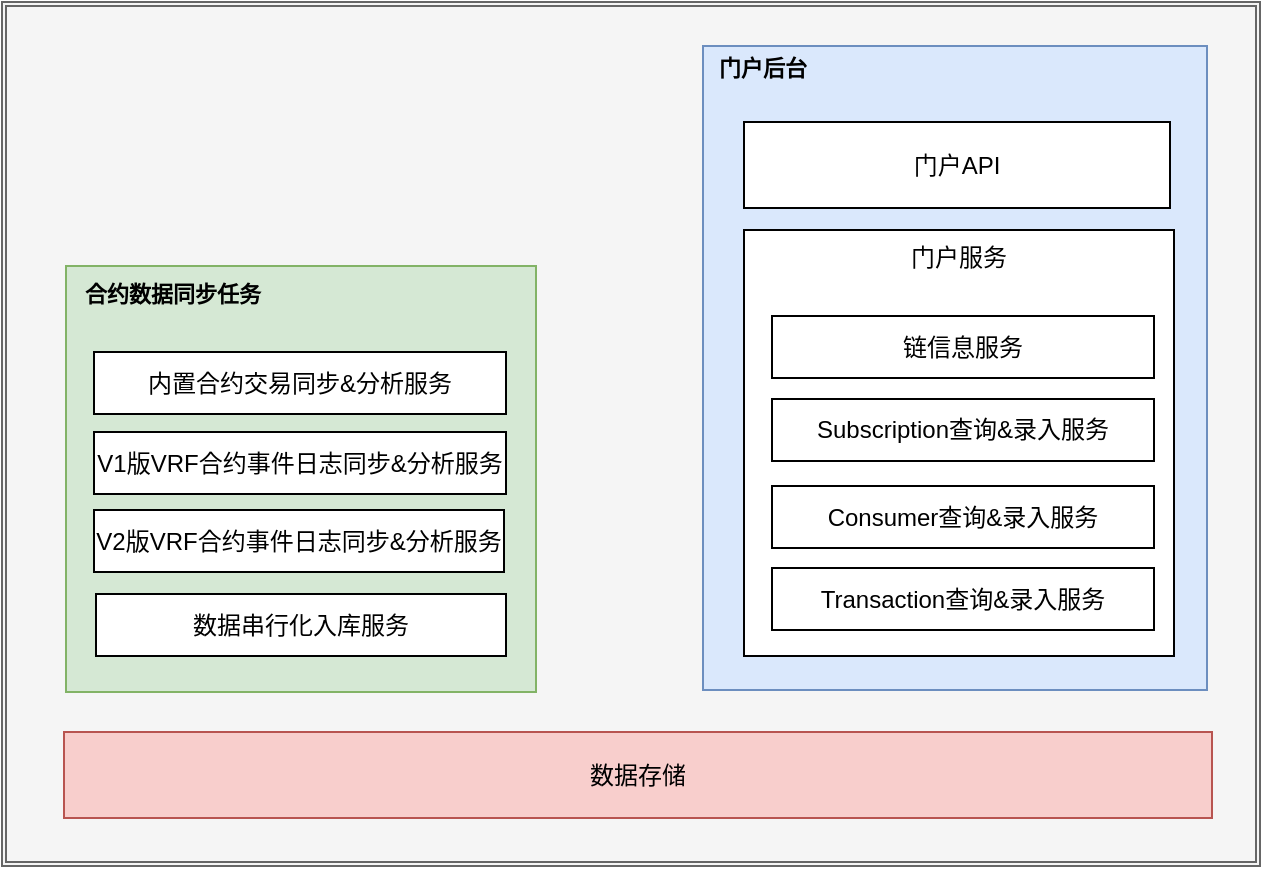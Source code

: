 <mxfile version="18.1.3" type="github" pages="7">
  <diagram id="MP-irIbOyQuaJsaqUeui" name="架构图">
    <mxGraphModel dx="868" dy="513" grid="0" gridSize="10" guides="1" tooltips="1" connect="1" arrows="1" fold="1" page="1" pageScale="1" pageWidth="827" pageHeight="1169" math="0" shadow="0">
      <root>
        <mxCell id="0" />
        <mxCell id="1" parent="0" />
        <mxCell id="1puqwVzV0kmTSotjWckj-19" value="" style="shape=ext;double=1;rounded=0;whiteSpace=wrap;html=1;fontSize=11;fillColor=#f5f5f5;fontColor=#333333;strokeColor=#666666;" parent="1" vertex="1">
          <mxGeometry x="59" y="173" width="629" height="432" as="geometry" />
        </mxCell>
        <mxCell id="1puqwVzV0kmTSotjWckj-1" value="数据存储" style="rounded=0;whiteSpace=wrap;html=1;fontSize=12;fillColor=#f8cecc;strokeColor=#b85450;" parent="1" vertex="1">
          <mxGeometry x="90" y="538" width="574" height="43" as="geometry" />
        </mxCell>
        <mxCell id="1puqwVzV0kmTSotjWckj-15" value="" style="group" parent="1" vertex="1" connectable="0">
          <mxGeometry x="430" y="233" width="228" height="294.5" as="geometry" />
        </mxCell>
        <mxCell id="1puqwVzV0kmTSotjWckj-14" value="" style="rounded=0;whiteSpace=wrap;html=1;fontSize=12;fillColor=#dae8fc;strokeColor=#6c8ebf;" parent="1puqwVzV0kmTSotjWckj-15" vertex="1">
          <mxGeometry x="-20.5" y="-38" width="252" height="322" as="geometry" />
        </mxCell>
        <mxCell id="1puqwVzV0kmTSotjWckj-3" value="门户服务&lt;br&gt;&lt;br&gt;&lt;br&gt;&lt;br&gt;&lt;br&gt;&lt;br&gt;&lt;br&gt;&lt;br&gt;&lt;br&gt;&lt;br&gt;&lt;br&gt;&lt;br&gt;&lt;br&gt;&lt;br&gt;" style="rounded=0;whiteSpace=wrap;html=1;fontSize=12;" parent="1puqwVzV0kmTSotjWckj-15" vertex="1">
          <mxGeometry y="54" width="215" height="213" as="geometry" />
        </mxCell>
        <mxCell id="1puqwVzV0kmTSotjWckj-4" value="链信息服务" style="rounded=0;whiteSpace=wrap;html=1;fontSize=12;" parent="1puqwVzV0kmTSotjWckj-15" vertex="1">
          <mxGeometry x="14" y="97" width="191" height="31" as="geometry" />
        </mxCell>
        <mxCell id="1puqwVzV0kmTSotjWckj-5" value="Subscription查询&amp;amp;录入服务" style="rounded=0;whiteSpace=wrap;html=1;fontSize=12;" parent="1puqwVzV0kmTSotjWckj-15" vertex="1">
          <mxGeometry x="14" y="138.5" width="191" height="31" as="geometry" />
        </mxCell>
        <mxCell id="1puqwVzV0kmTSotjWckj-6" value="Consumer查询&amp;amp;录入服务" style="rounded=0;whiteSpace=wrap;html=1;fontSize=12;" parent="1puqwVzV0kmTSotjWckj-15" vertex="1">
          <mxGeometry x="14" y="182" width="191" height="31" as="geometry" />
        </mxCell>
        <mxCell id="1puqwVzV0kmTSotjWckj-7" value="Transaction查询&amp;amp;录入服务" style="rounded=0;whiteSpace=wrap;html=1;fontSize=12;" parent="1puqwVzV0kmTSotjWckj-15" vertex="1">
          <mxGeometry x="14" y="223" width="191" height="31" as="geometry" />
        </mxCell>
        <mxCell id="1puqwVzV0kmTSotjWckj-13" value="门户API" style="rounded=0;whiteSpace=wrap;html=1;fontSize=12;" parent="1puqwVzV0kmTSotjWckj-15" vertex="1">
          <mxGeometry width="213" height="43" as="geometry" />
        </mxCell>
        <mxCell id="1puqwVzV0kmTSotjWckj-17" value="&lt;font style=&quot;font-size: 11px;&quot;&gt;门户后台&lt;/font&gt;" style="text;strokeColor=none;fillColor=none;html=1;fontSize=24;fontStyle=1;verticalAlign=middle;align=center;" parent="1puqwVzV0kmTSotjWckj-15" vertex="1">
          <mxGeometry x="-20.5" y="-41" width="59" height="20" as="geometry" />
        </mxCell>
        <mxCell id="1puqwVzV0kmTSotjWckj-16" value="" style="group" parent="1" vertex="1" connectable="0">
          <mxGeometry x="91" y="305" width="235" height="213" as="geometry" />
        </mxCell>
        <mxCell id="1puqwVzV0kmTSotjWckj-2" value="" style="rounded=0;whiteSpace=wrap;html=1;fontSize=12;fillColor=#d5e8d4;strokeColor=#82b366;" parent="1puqwVzV0kmTSotjWckj-16" vertex="1">
          <mxGeometry width="235" height="213" as="geometry" />
        </mxCell>
        <mxCell id="1puqwVzV0kmTSotjWckj-8" value="内置合约交易同步&amp;amp;分析服务" style="rounded=0;whiteSpace=wrap;html=1;fontSize=12;" parent="1puqwVzV0kmTSotjWckj-16" vertex="1">
          <mxGeometry x="14" y="43" width="206" height="31" as="geometry" />
        </mxCell>
        <mxCell id="1puqwVzV0kmTSotjWckj-9" value="V1版VRF合约事件日志同步&amp;amp;分析服务" style="rounded=0;whiteSpace=wrap;html=1;fontSize=12;" parent="1puqwVzV0kmTSotjWckj-16" vertex="1">
          <mxGeometry x="14" y="83" width="206" height="31" as="geometry" />
        </mxCell>
        <mxCell id="1puqwVzV0kmTSotjWckj-11" value="V2版VRF合约事件日志同步&amp;amp;分析服务" style="rounded=0;whiteSpace=wrap;html=1;fontSize=12;" parent="1puqwVzV0kmTSotjWckj-16" vertex="1">
          <mxGeometry x="14" y="122" width="205" height="31" as="geometry" />
        </mxCell>
        <mxCell id="1puqwVzV0kmTSotjWckj-12" value="数据串行化入库服务" style="rounded=0;whiteSpace=wrap;html=1;fontSize=12;" parent="1puqwVzV0kmTSotjWckj-16" vertex="1">
          <mxGeometry x="15" y="164" width="205" height="31" as="geometry" />
        </mxCell>
        <mxCell id="1puqwVzV0kmTSotjWckj-18" value="&lt;span style=&quot;font-size: 11px;&quot;&gt;合约数据同步任务&lt;/span&gt;" style="text;strokeColor=none;fillColor=none;html=1;fontSize=24;fontStyle=1;verticalAlign=middle;align=center;" parent="1puqwVzV0kmTSotjWckj-16" vertex="1">
          <mxGeometry x="23" width="59" height="20" as="geometry" />
        </mxCell>
      </root>
    </mxGraphModel>
  </diagram>
  <diagram name="VRF核心组件概览" id="197159a0-c6a4-9194-75a8-e4174976684c">
    <mxGraphModel dx="1662" dy="825" grid="0" gridSize="10" guides="1" tooltips="1" connect="1" arrows="1" fold="1" page="1" pageScale="1.5" pageWidth="1169" pageHeight="826" background="none" math="0" shadow="0">
      <root>
        <mxCell id="0" style=";html=1;" />
        <mxCell id="1" style=";html=1;" parent="0" />
        <mxCell id="eN9nRApgs2fdK_-SKtKc-75" value="" style="group" parent="1" vertex="1" connectable="0">
          <mxGeometry x="780" y="456" width="286" height="167" as="geometry" />
        </mxCell>
        <mxCell id="eN9nRApgs2fdK_-SKtKc-24" value="" style="rounded=0;whiteSpace=wrap;html=1;" parent="eN9nRApgs2fdK_-SKtKc-75" vertex="1">
          <mxGeometry width="286" height="167" as="geometry" />
        </mxCell>
        <mxCell id="eN9nRApgs2fdK_-SKtKc-25" value="VRF事件同步分析任务" style="text;html=1;strokeColor=none;fillColor=none;align=center;verticalAlign=middle;whiteSpace=wrap;rounded=0;" parent="eN9nRApgs2fdK_-SKtKc-75" vertex="1">
          <mxGeometry width="125.84" height="30" as="geometry" />
        </mxCell>
        <mxCell id="eN9nRApgs2fdK_-SKtKc-32" value="内置合约数据同步&amp;amp;分析" style="rounded=0;whiteSpace=wrap;html=1;fontSize=12;" parent="eN9nRApgs2fdK_-SKtKc-75" vertex="1">
          <mxGeometry x="131" y="114" width="135.55" height="30" as="geometry" />
        </mxCell>
        <mxCell id="eN9nRApgs2fdK_-SKtKc-35" value="V1&amp;amp;V2 Coordinator事件解析" style="rounded=0;whiteSpace=wrap;html=1;fontSize=12;" parent="eN9nRApgs2fdK_-SKtKc-75" vertex="1">
          <mxGeometry x="131" y="40" width="134.41" height="30" as="geometry" />
        </mxCell>
        <mxCell id="eN9nRApgs2fdK_-SKtKc-67" value="数据同步入库" style="whiteSpace=wrap;html=1;aspect=fixed;fontSize=12;" parent="eN9nRApgs2fdK_-SKtKc-75" vertex="1">
          <mxGeometry x="8.008" y="61.5" width="74.5" height="74.5" as="geometry" />
        </mxCell>
        <mxCell id="eN9nRApgs2fdK_-SKtKc-69" style="edgeStyle=orthogonalEdgeStyle;rounded=0;orthogonalLoop=1;jettySize=auto;html=1;entryX=1;entryY=0.5;entryDx=0;entryDy=0;fontSize=12;startArrow=none;startFill=0;" parent="eN9nRApgs2fdK_-SKtKc-75" source="eN9nRApgs2fdK_-SKtKc-32" target="eN9nRApgs2fdK_-SKtKc-67" edge="1">
          <mxGeometry relative="1" as="geometry" />
        </mxCell>
        <mxCell id="eN9nRApgs2fdK_-SKtKc-68" style="edgeStyle=orthogonalEdgeStyle;rounded=0;orthogonalLoop=1;jettySize=auto;html=1;entryX=1;entryY=0.5;entryDx=0;entryDy=0;fontSize=12;startArrow=none;startFill=0;" parent="eN9nRApgs2fdK_-SKtKc-75" source="eN9nRApgs2fdK_-SKtKc-35" target="eN9nRApgs2fdK_-SKtKc-67" edge="1">
          <mxGeometry relative="1" as="geometry" />
        </mxCell>
        <mxCell id="eN9nRApgs2fdK_-SKtKc-61" value="" style="group" parent="1" vertex="1" connectable="0">
          <mxGeometry x="1144" y="317" width="310" height="468" as="geometry" />
        </mxCell>
        <mxCell id="eN9nRApgs2fdK_-SKtKc-45" value="" style="shape=cube;whiteSpace=wrap;html=1;boundedLbl=1;backgroundOutline=1;darkOpacity=0.05;darkOpacity2=0.1;fontSize=12;" parent="eN9nRApgs2fdK_-SKtKc-61" vertex="1">
          <mxGeometry y="3" width="310" height="465" as="geometry" />
        </mxCell>
        <mxCell id="eN9nRApgs2fdK_-SKtKc-6" value="以太系链" style="text;html=1;strokeColor=none;fillColor=none;align=center;verticalAlign=middle;whiteSpace=wrap;rounded=0;" parent="eN9nRApgs2fdK_-SKtKc-61" vertex="1">
          <mxGeometry x="122" width="60" height="30" as="geometry" />
        </mxCell>
        <mxCell id="eN9nRApgs2fdK_-SKtKc-58" value="" style="group" parent="eN9nRApgs2fdK_-SKtKc-61" vertex="1" connectable="0">
          <mxGeometry x="40" y="262" width="250" height="180" as="geometry" />
        </mxCell>
        <mxCell id="eN9nRApgs2fdK_-SKtKc-51" value="" style="rounded=0;whiteSpace=wrap;html=1;fontSize=12;" parent="eN9nRApgs2fdK_-SKtKc-58" vertex="1">
          <mxGeometry width="250" height="180" as="geometry" />
        </mxCell>
        <mxCell id="eN9nRApgs2fdK_-SKtKc-31" value="&lt;span style=&quot;&quot;&gt;内置VRF随机数生成合约RPC数据接口&lt;/span&gt;" style="rounded=0;whiteSpace=wrap;html=1;fontSize=12;" parent="eN9nRApgs2fdK_-SKtKc-58" vertex="1">
          <mxGeometry x="21" y="125" width="208" height="40" as="geometry" />
        </mxCell>
        <mxCell id="eN9nRApgs2fdK_-SKtKc-52" value="PlatON链特有功能" style="text;html=1;strokeColor=none;fillColor=none;align=center;verticalAlign=middle;whiteSpace=wrap;rounded=0;fontSize=12;" parent="eN9nRApgs2fdK_-SKtKc-58" vertex="1">
          <mxGeometry x="70" width="110" height="30" as="geometry" />
        </mxCell>
        <mxCell id="eN9nRApgs2fdK_-SKtKc-2" value="内置VRF&lt;br&gt;随机数&lt;br&gt;生成合约" style="shape=card;whiteSpace=wrap;html=1;" parent="eN9nRApgs2fdK_-SKtKc-58" vertex="1">
          <mxGeometry x="147" y="41" width="90.5" height="60" as="geometry" />
        </mxCell>
        <mxCell id="eN9nRApgs2fdK_-SKtKc-3" value="VRF-V1&lt;br&gt;Coordinator" style="shape=card;whiteSpace=wrap;html=1;" parent="eN9nRApgs2fdK_-SKtKc-58" vertex="1">
          <mxGeometry x="12.5" y="41" width="87" height="60" as="geometry" />
        </mxCell>
        <mxCell id="eN9nRApgs2fdK_-SKtKc-4" style="edgeStyle=orthogonalEdgeStyle;rounded=0;orthogonalLoop=1;jettySize=auto;html=1;entryX=0;entryY=0;entryDx=0;entryDy=30;entryPerimeter=0;startArrow=classic;startFill=1;dashed=1;" parent="eN9nRApgs2fdK_-SKtKc-58" source="eN9nRApgs2fdK_-SKtKc-3" target="eN9nRApgs2fdK_-SKtKc-2" edge="1">
          <mxGeometry relative="1" as="geometry" />
        </mxCell>
        <mxCell id="eN9nRApgs2fdK_-SKtKc-5" value="VRF-V2&lt;br&gt;Coordinator" style="shape=card;whiteSpace=wrap;html=1;" parent="eN9nRApgs2fdK_-SKtKc-61" vertex="1">
          <mxGeometry x="112" y="62" width="80" height="60" as="geometry" />
        </mxCell>
        <mxCell id="1257a543d1cacc4b-52" value="VRF门户核心组件概览" style="text;strokeColor=none;fillColor=none;html=1;fontSize=24;fontStyle=1;verticalAlign=middle;align=center;" parent="1" vertex="1">
          <mxGeometry x="566" y="204" width="406" height="40" as="geometry" />
        </mxCell>
        <mxCell id="eN9nRApgs2fdK_-SKtKc-1" value="" style="rounded=0;whiteSpace=wrap;html=1;" parent="1" vertex="1">
          <mxGeometry x="146" y="299" width="240" height="485" as="geometry" />
        </mxCell>
        <mxCell id="eN9nRApgs2fdK_-SKtKc-7" value="链下VRF随机数生成系统" style="whiteSpace=wrap;html=1;aspect=fixed;" parent="1" vertex="1">
          <mxGeometry x="1508" y="369" width="80" height="80" as="geometry" />
        </mxCell>
        <mxCell id="eN9nRApgs2fdK_-SKtKc-39" value="数据库" style="shape=cylinder3;whiteSpace=wrap;html=1;boundedLbl=1;backgroundOutline=1;size=15;fontSize=12;" parent="1" vertex="1">
          <mxGeometry x="696" y="684" width="110" height="100" as="geometry" />
        </mxCell>
        <mxCell id="eN9nRApgs2fdK_-SKtKc-48" value="门户前端" style="text;html=1;strokeColor=none;fillColor=none;align=center;verticalAlign=middle;whiteSpace=wrap;rounded=0;fontSize=12;" parent="1" vertex="1">
          <mxGeometry x="146" y="299" width="60" height="30" as="geometry" />
        </mxCell>
        <mxCell id="eN9nRApgs2fdK_-SKtKc-74" style="edgeStyle=orthogonalEdgeStyle;rounded=0;orthogonalLoop=1;jettySize=auto;html=1;entryX=0;entryY=0;entryDx=15;entryDy=15;entryPerimeter=0;fontSize=12;startArrow=none;startFill=0;dashed=1;" parent="1" source="eN9nRApgs2fdK_-SKtKc-49" target="eN9nRApgs2fdK_-SKtKc-5" edge="1">
          <mxGeometry relative="1" as="geometry" />
        </mxCell>
        <mxCell id="eN9nRApgs2fdK_-SKtKc-49" value="Subscription/Consumer增删" style="rounded=0;whiteSpace=wrap;html=1;fontSize=12;" parent="1" vertex="1">
          <mxGeometry x="170" y="371" width="190" height="47.5" as="geometry" />
        </mxCell>
        <mxCell id="eN9nRApgs2fdK_-SKtKc-62" style="edgeStyle=orthogonalEdgeStyle;rounded=0;orthogonalLoop=1;jettySize=auto;html=1;entryX=0;entryY=0.5;entryDx=0;entryDy=0;fontSize=12;startArrow=classic;startFill=1;dashed=1;" parent="1" source="eN9nRApgs2fdK_-SKtKc-5" target="eN9nRApgs2fdK_-SKtKc-7" edge="1">
          <mxGeometry relative="1" as="geometry" />
        </mxCell>
        <mxCell id="eN9nRApgs2fdK_-SKtKc-63" style="edgeStyle=orthogonalEdgeStyle;rounded=0;orthogonalLoop=1;jettySize=auto;html=1;entryX=1;entryY=0.5;entryDx=0;entryDy=0;fontSize=12;startArrow=none;startFill=0;" parent="1" source="eN9nRApgs2fdK_-SKtKc-5" target="eN9nRApgs2fdK_-SKtKc-35" edge="1">
          <mxGeometry relative="1" as="geometry">
            <Array as="points">
              <mxPoint x="1116" y="409" />
              <mxPoint x="1116" y="511" />
            </Array>
          </mxGeometry>
        </mxCell>
        <mxCell id="zCin7H-c0UoGZGDDaXdg-1" value="v2版VRF合约事件日志" style="edgeLabel;html=1;align=center;verticalAlign=middle;resizable=0;points=[];fontSize=12;" parent="eN9nRApgs2fdK_-SKtKc-63" vertex="1" connectable="0">
          <mxGeometry x="0.073" y="3" relative="1" as="geometry">
            <mxPoint as="offset" />
          </mxGeometry>
        </mxCell>
        <mxCell id="eN9nRApgs2fdK_-SKtKc-64" style="edgeStyle=orthogonalEdgeStyle;rounded=0;orthogonalLoop=1;jettySize=auto;html=1;entryX=1;entryY=0.5;entryDx=0;entryDy=0;fontSize=12;startArrow=none;startFill=0;" parent="1" source="eN9nRApgs2fdK_-SKtKc-31" target="eN9nRApgs2fdK_-SKtKc-32" edge="1">
          <mxGeometry relative="1" as="geometry">
            <Array as="points">
              <mxPoint x="1084" y="726" />
              <mxPoint x="1084" y="585" />
            </Array>
          </mxGeometry>
        </mxCell>
        <mxCell id="zCin7H-c0UoGZGDDaXdg-2" value="内置VRF交易数据" style="edgeLabel;html=1;align=center;verticalAlign=middle;resizable=0;points=[];fontSize=12;" parent="eN9nRApgs2fdK_-SKtKc-64" vertex="1" connectable="0">
          <mxGeometry x="0.24" y="-1" relative="1" as="geometry">
            <mxPoint x="-3" y="23" as="offset" />
          </mxGeometry>
        </mxCell>
        <mxCell id="eN9nRApgs2fdK_-SKtKc-65" style="edgeStyle=orthogonalEdgeStyle;rounded=0;orthogonalLoop=1;jettySize=auto;html=1;entryX=1;entryY=0.75;entryDx=0;entryDy=0;fontSize=12;startArrow=none;startFill=0;" parent="1" source="eN9nRApgs2fdK_-SKtKc-3" target="eN9nRApgs2fdK_-SKtKc-35" edge="1">
          <mxGeometry relative="1" as="geometry">
            <Array as="points">
              <mxPoint x="1115" y="650" />
              <mxPoint x="1115" y="519" />
            </Array>
          </mxGeometry>
        </mxCell>
        <mxCell id="zCin7H-c0UoGZGDDaXdg-3" value="v1版VRF合约事件日志" style="edgeLabel;html=1;align=center;verticalAlign=middle;resizable=0;points=[];fontSize=12;" parent="eN9nRApgs2fdK_-SKtKc-65" vertex="1" connectable="0">
          <mxGeometry x="0.094" y="1" relative="1" as="geometry">
            <mxPoint x="1" y="-34" as="offset" />
          </mxGeometry>
        </mxCell>
        <mxCell id="eN9nRApgs2fdK_-SKtKc-76" value="" style="group" parent="1" vertex="1" connectable="0">
          <mxGeometry x="453" y="454" width="240" height="166.5" as="geometry" />
        </mxCell>
        <mxCell id="eN9nRApgs2fdK_-SKtKc-23" value="" style="rounded=0;whiteSpace=wrap;html=1;" parent="eN9nRApgs2fdK_-SKtKc-76" vertex="1">
          <mxGeometry width="240" height="166.5" as="geometry" />
        </mxCell>
        <mxCell id="eN9nRApgs2fdK_-SKtKc-17" value="门户API" style="text;html=1;strokeColor=none;fillColor=none;align=center;verticalAlign=middle;whiteSpace=wrap;rounded=0;" parent="eN9nRApgs2fdK_-SKtKc-76" vertex="1">
          <mxGeometry width="55" height="30" as="geometry" />
        </mxCell>
        <mxCell id="eN9nRApgs2fdK_-SKtKc-20" value="数据查询&amp;amp;统计" style="rounded=0;whiteSpace=wrap;html=1;align=left;" parent="eN9nRApgs2fdK_-SKtKc-76" vertex="1">
          <mxGeometry x="20" y="119" width="200" height="40" as="geometry" />
        </mxCell>
        <mxCell id="eN9nRApgs2fdK_-SKtKc-22" value="Subscription/Consumer数据预录入" style="rounded=0;whiteSpace=wrap;html=1;align=left;" parent="eN9nRApgs2fdK_-SKtKc-76" vertex="1">
          <mxGeometry x="20" y="29" width="200" height="40" as="geometry" />
        </mxCell>
        <mxCell id="eN9nRApgs2fdK_-SKtKc-86" value="链&amp;amp;合约调用信息" style="rounded=0;whiteSpace=wrap;html=1;align=left;" parent="eN9nRApgs2fdK_-SKtKc-76" vertex="1">
          <mxGeometry x="20" y="75" width="200" height="40" as="geometry" />
        </mxCell>
        <mxCell id="eN9nRApgs2fdK_-SKtKc-44" style="edgeStyle=orthogonalEdgeStyle;rounded=0;orthogonalLoop=1;jettySize=auto;html=1;entryX=0.145;entryY=0;entryDx=0;entryDy=4.35;entryPerimeter=0;fontSize=12;startArrow=classic;startFill=1;endArrow=none;endFill=0;" parent="1" source="eN9nRApgs2fdK_-SKtKc-20" target="eN9nRApgs2fdK_-SKtKc-39" edge="1">
          <mxGeometry relative="1" as="geometry" />
        </mxCell>
        <mxCell id="eN9nRApgs2fdK_-SKtKc-43" style="edgeStyle=orthogonalEdgeStyle;rounded=0;orthogonalLoop=1;jettySize=auto;html=1;entryX=0.5;entryY=0;entryDx=0;entryDy=0;entryPerimeter=0;fontSize=12;startArrow=none;startFill=0;" parent="1" source="eN9nRApgs2fdK_-SKtKc-22" target="eN9nRApgs2fdK_-SKtKc-39" edge="1">
          <mxGeometry relative="1" as="geometry" />
        </mxCell>
        <mxCell id="eN9nRApgs2fdK_-SKtKc-73" style="edgeStyle=orthogonalEdgeStyle;rounded=0;orthogonalLoop=1;jettySize=auto;html=1;entryX=0.6;entryY=-0.01;entryDx=0;entryDy=0;entryPerimeter=0;fontSize=12;startArrow=none;startFill=0;" parent="1" source="eN9nRApgs2fdK_-SKtKc-67" target="eN9nRApgs2fdK_-SKtKc-39" edge="1">
          <mxGeometry relative="1" as="geometry">
            <Array as="points">
              <mxPoint x="762" y="553" />
            </Array>
          </mxGeometry>
        </mxCell>
        <mxCell id="eN9nRApgs2fdK_-SKtKc-79" style="edgeStyle=orthogonalEdgeStyle;rounded=0;orthogonalLoop=1;jettySize=auto;html=1;entryX=0;entryY=0.5;entryDx=0;entryDy=0;fontSize=12;startArrow=none;startFill=0;dashed=1;endArrow=classicThin;endFill=1;" parent="1" source="eN9nRApgs2fdK_-SKtKc-77" target="eN9nRApgs2fdK_-SKtKc-20" edge="1">
          <mxGeometry relative="1" as="geometry" />
        </mxCell>
        <mxCell id="eN9nRApgs2fdK_-SKtKc-89" style="edgeStyle=orthogonalEdgeStyle;rounded=0;orthogonalLoop=1;jettySize=auto;html=1;entryX=0;entryY=0.75;entryDx=0;entryDy=0;dashed=1;fontSize=12;startArrow=none;startFill=0;endArrow=classicThin;endFill=1;" parent="1" source="eN9nRApgs2fdK_-SKtKc-77" target="eN9nRApgs2fdK_-SKtKc-86" edge="1">
          <mxGeometry relative="1" as="geometry">
            <Array as="points">
              <mxPoint x="371" y="593" />
              <mxPoint x="371" y="559" />
            </Array>
          </mxGeometry>
        </mxCell>
        <mxCell id="eN9nRApgs2fdK_-SKtKc-77" value="Subscription/Consumer查询" style="rounded=0;whiteSpace=wrap;html=1;fontSize=12;" parent="1" vertex="1">
          <mxGeometry x="171" y="569" width="190" height="47.5" as="geometry" />
        </mxCell>
        <mxCell id="eN9nRApgs2fdK_-SKtKc-78" style="edgeStyle=orthogonalEdgeStyle;rounded=0;orthogonalLoop=1;jettySize=auto;html=1;entryX=0;entryY=0.5;entryDx=0;entryDy=0;fontSize=12;startArrow=none;startFill=0;dashed=1;" parent="1" source="eN9nRApgs2fdK_-SKtKc-49" target="eN9nRApgs2fdK_-SKtKc-22" edge="1">
          <mxGeometry relative="1" as="geometry">
            <Array as="points">
              <mxPoint x="308" y="503" />
            </Array>
          </mxGeometry>
        </mxCell>
        <mxCell id="eN9nRApgs2fdK_-SKtKc-81" value="" style="endArrow=openThin;dashed=1;html=1;dashPattern=1 3;strokeWidth=2;rounded=0;fontSize=12;endFill=0;" parent="1" edge="1">
          <mxGeometry width="50" height="50" relative="1" as="geometry">
            <mxPoint x="704" y="274" as="sourcePoint" />
            <mxPoint x="784" y="274" as="targetPoint" />
          </mxGeometry>
        </mxCell>
        <mxCell id="eN9nRApgs2fdK_-SKtKc-85" value="调用请求" style="edgeLabel;html=1;align=center;verticalAlign=middle;resizable=0;points=[];fontSize=12;" parent="eN9nRApgs2fdK_-SKtKc-81" vertex="1" connectable="0">
          <mxGeometry x="-0.415" y="3" relative="1" as="geometry">
            <mxPoint x="83" y="2" as="offset" />
          </mxGeometry>
        </mxCell>
        <mxCell id="eN9nRApgs2fdK_-SKtKc-83" value="" style="endArrow=openThin;html=1;strokeWidth=2;rounded=0;fontSize=12;endFill=0;" parent="1" edge="1">
          <mxGeometry width="50" height="50" relative="1" as="geometry">
            <mxPoint x="704" y="297.82" as="sourcePoint" />
            <mxPoint x="784" y="297.82" as="targetPoint" />
          </mxGeometry>
        </mxCell>
        <mxCell id="eN9nRApgs2fdK_-SKtKc-84" value="数据流" style="edgeLabel;html=1;align=center;verticalAlign=middle;resizable=0;points=[];fontSize=12;" parent="eN9nRApgs2fdK_-SKtKc-83" vertex="1" connectable="0">
          <mxGeometry x="-0.327" relative="1" as="geometry">
            <mxPoint x="80" y="-1" as="offset" />
          </mxGeometry>
        </mxCell>
        <mxCell id="eN9nRApgs2fdK_-SKtKc-87" style="edgeStyle=orthogonalEdgeStyle;rounded=0;orthogonalLoop=1;jettySize=auto;html=1;entryX=0.5;entryY=1;entryDx=0;entryDy=0;fontSize=12;startArrow=classicThin;startFill=1;endArrow=none;endFill=0;dashed=1;" parent="1" source="eN9nRApgs2fdK_-SKtKc-86" target="eN9nRApgs2fdK_-SKtKc-49" edge="1">
          <mxGeometry relative="1" as="geometry" />
        </mxCell>
        <mxCell id="zCin7H-c0UoGZGDDaXdg-4" style="edgeStyle=orthogonalEdgeStyle;rounded=0;orthogonalLoop=1;jettySize=auto;html=1;entryX=1;entryY=0.5;entryDx=0;entryDy=0;fontSize=12;startArrow=none;startFill=0;endArrow=classicThin;endFill=1;exitX=0.327;exitY=-0.01;exitDx=0;exitDy=0;exitPerimeter=0;" parent="1" source="eN9nRApgs2fdK_-SKtKc-39" target="eN9nRApgs2fdK_-SKtKc-86" edge="1">
          <mxGeometry relative="1" as="geometry" />
        </mxCell>
      </root>
    </mxGraphModel>
  </diagram>
  <diagram id="TsslcDCiKWhLjADSjuSX" name="前端调用流程">
    <mxGraphModel dx="1662" dy="825" grid="0" gridSize="10" guides="1" tooltips="1" connect="1" arrows="1" fold="1" page="1" pageScale="1" pageWidth="827" pageHeight="1169" math="0" shadow="0">
      <root>
        <mxCell id="0" />
        <mxCell id="1" parent="0" />
        <mxCell id="0dqCrfmNEIScxQMEVwt3-1" style="edgeStyle=orthogonalEdgeStyle;rounded=0;orthogonalLoop=1;jettySize=auto;html=1;entryX=0.5;entryY=1;entryDx=0;entryDy=0;dashed=1;fontSize=12;startArrow=none;startFill=0;endArrow=classicThin;endFill=1;" parent="1" source="IGESRjbjjZrmvNC7Vhr8-2" target="I2pJJLbp6TD3xAPZ1h9Y-1" edge="1">
          <mxGeometry relative="1" as="geometry" />
        </mxCell>
        <mxCell id="0dqCrfmNEIScxQMEVwt3-2" value="5. 保存相关业务数据" style="edgeLabel;html=1;align=center;verticalAlign=middle;resizable=0;points=[];fontSize=12;" parent="0dqCrfmNEIScxQMEVwt3-1" vertex="1" connectable="0">
          <mxGeometry x="-0.322" y="3" relative="1" as="geometry">
            <mxPoint x="2" y="-7" as="offset" />
          </mxGeometry>
        </mxCell>
        <mxCell id="IGESRjbjjZrmvNC7Vhr8-2" value="&lt;span style=&quot;background-color: rgb(255, 255, 255);&quot;&gt;3、构造并签名交易&lt;/span&gt;" style="rounded=0;whiteSpace=wrap;html=1;fontSize=12;" parent="1" vertex="1">
          <mxGeometry x="291" y="267" width="210" height="92" as="geometry" />
        </mxCell>
        <mxCell id="n_BV-dGGI0l1LHUvPqV1-1" style="edgeStyle=orthogonalEdgeStyle;rounded=0;orthogonalLoop=1;jettySize=auto;html=1;dashed=1;fontSize=12;startArrow=none;startFill=0;endArrow=classicThin;endFill=1;entryX=0;entryY=0.5;entryDx=0;entryDy=0;" parent="1" source="hnHPIMs--N5sCZIMOS8V-1" target="IGESRjbjjZrmvNC7Vhr8-2" edge="1">
          <mxGeometry relative="1" as="geometry">
            <mxPoint x="153" y="271" as="targetPoint" />
          </mxGeometry>
        </mxCell>
        <mxCell id="IGESRjbjjZrmvNC7Vhr8-5" value="1、发起【Subscription/Comsumer】&lt;br&gt;增删操作" style="edgeLabel;html=1;align=center;verticalAlign=middle;resizable=0;points=[];fontSize=12;" parent="n_BV-dGGI0l1LHUvPqV1-1" vertex="1" connectable="0">
          <mxGeometry x="-0.285" y="-1" relative="1" as="geometry">
            <mxPoint x="30" y="-20" as="offset" />
          </mxGeometry>
        </mxCell>
        <mxCell id="2g0zreyUBG9jEloJQFP9-1" style="edgeStyle=orthogonalEdgeStyle;rounded=0;orthogonalLoop=1;jettySize=auto;html=1;entryX=0.5;entryY=0;entryDx=0;entryDy=0;fontSize=12;startArrow=none;startFill=0;endArrow=classicThin;endFill=1;dashed=1;" parent="1" source="hnHPIMs--N5sCZIMOS8V-1" target="I2pJJLbp6TD3xAPZ1h9Y-1" edge="1">
          <mxGeometry relative="1" as="geometry">
            <Array as="points">
              <mxPoint x="76" y="314" />
              <mxPoint x="76" y="204" />
              <mxPoint x="678" y="204" />
            </Array>
          </mxGeometry>
        </mxCell>
        <mxCell id="hnHPIMs--N5sCZIMOS8V-1" value="Actor" style="shape=umlActor;verticalLabelPosition=bottom;verticalAlign=top;html=1;outlineConnect=0;fontSize=12;" parent="1" vertex="1">
          <mxGeometry x="47" y="295" width="24" height="38" as="geometry" />
        </mxCell>
        <mxCell id="IGESRjbjjZrmvNC7Vhr8-3" style="edgeStyle=orthogonalEdgeStyle;rounded=0;orthogonalLoop=1;jettySize=auto;html=1;fontSize=12;startArrow=none;startFill=0;endArrow=classicThin;endFill=1;" parent="1" source="I2pJJLbp6TD3xAPZ1h9Y-1" target="IGESRjbjjZrmvNC7Vhr8-2" edge="1">
          <mxGeometry relative="1" as="geometry" />
        </mxCell>
        <mxCell id="IGESRjbjjZrmvNC7Vhr8-4" value="2、取【rpc链接、chainId、合约地址、abi、bin】" style="edgeLabel;html=1;align=center;verticalAlign=middle;resizable=0;points=[];fontSize=12;" parent="IGESRjbjjZrmvNC7Vhr8-3" vertex="1" connectable="0">
          <mxGeometry x="0.218" y="4" relative="1" as="geometry">
            <mxPoint x="-58" y="-53" as="offset" />
          </mxGeometry>
        </mxCell>
        <mxCell id="I2pJJLbp6TD3xAPZ1h9Y-1" value="&lt;span style=&quot;text-align: left;&quot;&gt;门户API&lt;/span&gt;" style="rounded=0;whiteSpace=wrap;html=1;fontSize=12;" parent="1" vertex="1">
          <mxGeometry x="617" y="224" width="122" height="39" as="geometry" />
        </mxCell>
        <mxCell id="IGESRjbjjZrmvNC7Vhr8-6" style="edgeStyle=orthogonalEdgeStyle;rounded=0;orthogonalLoop=1;jettySize=auto;html=1;dashed=1;fontSize=12;startArrow=none;startFill=0;endArrow=classicThin;endFill=1;exitX=0.5;exitY=1;exitDx=0;exitDy=0;entryX=0;entryY=0.5;entryDx=0;entryDy=0;" parent="1" source="IGESRjbjjZrmvNC7Vhr8-2" target="hmKFWGXkaDJaPQbaIKNX-1" edge="1">
          <mxGeometry relative="1" as="geometry">
            <mxPoint x="619" y="426" as="targetPoint" />
          </mxGeometry>
        </mxCell>
        <mxCell id="IGESRjbjjZrmvNC7Vhr8-8" value="4、交易上链" style="edgeLabel;html=1;align=center;verticalAlign=middle;resizable=0;points=[];fontSize=12;" parent="IGESRjbjjZrmvNC7Vhr8-6" vertex="1" connectable="0">
          <mxGeometry x="-0.124" y="-2" relative="1" as="geometry">
            <mxPoint x="7" y="-18" as="offset" />
          </mxGeometry>
        </mxCell>
        <mxCell id="hmKFWGXkaDJaPQbaIKNX-1" value="以太系链" style="rounded=0;whiteSpace=wrap;html=1;fontSize=12;" parent="1" vertex="1">
          <mxGeometry x="617" y="373" width="122" height="39" as="geometry" />
        </mxCell>
        <mxCell id="zIZjCv7Uqi0yyTaYYIaK-1" value="" style="endArrow=openThin;dashed=1;html=1;dashPattern=1 3;strokeWidth=2;rounded=0;fontSize=12;endFill=0;" parent="1" edge="1">
          <mxGeometry width="50" height="50" relative="1" as="geometry">
            <mxPoint x="310" y="127" as="sourcePoint" />
            <mxPoint x="390" y="127" as="targetPoint" />
          </mxGeometry>
        </mxCell>
        <mxCell id="zIZjCv7Uqi0yyTaYYIaK-2" value="调用请求" style="edgeLabel;html=1;align=center;verticalAlign=middle;resizable=0;points=[];fontSize=12;" parent="zIZjCv7Uqi0yyTaYYIaK-1" vertex="1" connectable="0">
          <mxGeometry x="-0.415" y="3" relative="1" as="geometry">
            <mxPoint x="83" y="2" as="offset" />
          </mxGeometry>
        </mxCell>
        <mxCell id="zIZjCv7Uqi0yyTaYYIaK-3" value="" style="endArrow=openThin;html=1;strokeWidth=2;rounded=0;fontSize=12;endFill=0;" parent="1" edge="1">
          <mxGeometry width="50" height="50" relative="1" as="geometry">
            <mxPoint x="310" y="150.82" as="sourcePoint" />
            <mxPoint x="390" y="150.82" as="targetPoint" />
          </mxGeometry>
        </mxCell>
        <mxCell id="zIZjCv7Uqi0yyTaYYIaK-4" value="数据流" style="edgeLabel;html=1;align=center;verticalAlign=middle;resizable=0;points=[];fontSize=12;" parent="zIZjCv7Uqi0yyTaYYIaK-3" vertex="1" connectable="0">
          <mxGeometry x="-0.327" relative="1" as="geometry">
            <mxPoint x="80" y="-1" as="offset" />
          </mxGeometry>
        </mxCell>
      </root>
    </mxGraphModel>
  </diagram>
  <diagram name="内置合约数据同步" id="pRcCOY-G_PizYMw8xbTQ">
    <mxGraphModel dx="1662" dy="825" grid="0" gridSize="10" guides="1" tooltips="1" connect="1" arrows="1" fold="1" page="1" pageScale="1" pageWidth="827" pageHeight="1169" math="0" shadow="0">
      <root>
        <mxCell id="3M1KfHB6pdu9vTTfiJSD-0" />
        <mxCell id="3M1KfHB6pdu9vTTfiJSD-1" parent="3M1KfHB6pdu9vTTfiJSD-0" />
        <mxCell id="3M1KfHB6pdu9vTTfiJSD-13" value="" style="endArrow=openThin;dashed=1;html=1;dashPattern=1 3;strokeWidth=2;rounded=0;fontSize=12;endFill=0;" parent="3M1KfHB6pdu9vTTfiJSD-1" edge="1">
          <mxGeometry width="50" height="50" relative="1" as="geometry">
            <mxPoint x="310" y="127" as="sourcePoint" />
            <mxPoint x="390" y="127" as="targetPoint" />
          </mxGeometry>
        </mxCell>
        <mxCell id="3M1KfHB6pdu9vTTfiJSD-14" value="调用请求" style="edgeLabel;html=1;align=center;verticalAlign=middle;resizable=0;points=[];fontSize=12;" parent="3M1KfHB6pdu9vTTfiJSD-13" vertex="1" connectable="0">
          <mxGeometry x="-0.415" y="3" relative="1" as="geometry">
            <mxPoint x="83" y="2" as="offset" />
          </mxGeometry>
        </mxCell>
        <mxCell id="3M1KfHB6pdu9vTTfiJSD-15" value="" style="endArrow=openThin;html=1;strokeWidth=2;rounded=0;fontSize=12;endFill=0;" parent="3M1KfHB6pdu9vTTfiJSD-1" edge="1">
          <mxGeometry width="50" height="50" relative="1" as="geometry">
            <mxPoint x="310" y="150.82" as="sourcePoint" />
            <mxPoint x="390" y="150.82" as="targetPoint" />
          </mxGeometry>
        </mxCell>
        <mxCell id="3M1KfHB6pdu9vTTfiJSD-16" value="数据流" style="edgeLabel;html=1;align=center;verticalAlign=middle;resizable=0;points=[];fontSize=12;" parent="3M1KfHB6pdu9vTTfiJSD-15" vertex="1" connectable="0">
          <mxGeometry x="-0.327" relative="1" as="geometry">
            <mxPoint x="80" y="-1" as="offset" />
          </mxGeometry>
        </mxCell>
        <mxCell id="Misc_ClzmIZWZ7MEMabK-0" style="edgeStyle=orthogonalEdgeStyle;rounded=0;orthogonalLoop=1;jettySize=auto;html=1;entryX=0.45;entryY=1.017;entryDx=0;entryDy=0;entryPerimeter=0;fontSize=12;startArrow=none;startFill=0;endArrow=classicThin;endFill=1;exitX=0;exitY=1;exitDx=0;exitDy=-15;exitPerimeter=0;" parent="3M1KfHB6pdu9vTTfiJSD-1" source="1BLOimZu-jo4PxCUPVos-2" target="DJkb0PeJlAiO5Pub4D2W-0" edge="1">
          <mxGeometry relative="1" as="geometry" />
        </mxCell>
        <mxCell id="Misc_ClzmIZWZ7MEMabK-1" value="1. 取PlatON链信息" style="edgeLabel;html=1;align=center;verticalAlign=middle;resizable=0;points=[];fontSize=12;" parent="Misc_ClzmIZWZ7MEMabK-0" vertex="1" connectable="0">
          <mxGeometry x="0.647" y="-3" relative="1" as="geometry">
            <mxPoint x="54" y="75" as="offset" />
          </mxGeometry>
        </mxCell>
        <mxCell id="1BLOimZu-jo4PxCUPVos-2" value="数据库" style="shape=cylinder3;whiteSpace=wrap;html=1;boundedLbl=1;backgroundOutline=1;size=15;fontSize=12;" parent="3M1KfHB6pdu9vTTfiJSD-1" vertex="1">
          <mxGeometry x="494" y="391" width="60" height="80" as="geometry" />
        </mxCell>
        <mxCell id="Misc_ClzmIZWZ7MEMabK-4" style="edgeStyle=orthogonalEdgeStyle;rounded=0;orthogonalLoop=1;jettySize=auto;html=1;entryX=1;entryY=0.5;entryDx=0;entryDy=0;fontSize=12;startArrow=none;startFill=0;endArrow=classicThin;endFill=1;" parent="3M1KfHB6pdu9vTTfiJSD-1" source="1BLOimZu-jo4PxCUPVos-0" target="DJkb0PeJlAiO5Pub4D2W-0" edge="1">
          <mxGeometry relative="1" as="geometry" />
        </mxCell>
        <mxCell id="1BLOimZu-jo4PxCUPVos-0" value="&lt;span style=&quot;&quot;&gt;PlatON内置VRF合约交易 RPC接口&lt;/span&gt;" style="rounded=0;whiteSpace=wrap;html=1;fontSize=12;" parent="3M1KfHB6pdu9vTTfiJSD-1" vertex="1">
          <mxGeometry x="476" y="245" width="83" height="52" as="geometry" />
        </mxCell>
        <mxCell id="Misc_ClzmIZWZ7MEMabK-2" style="edgeStyle=orthogonalEdgeStyle;rounded=0;orthogonalLoop=1;jettySize=auto;html=1;entryX=0.5;entryY=0;entryDx=0;entryDy=0;dashed=1;fontSize=12;startArrow=none;startFill=0;endArrow=classicThin;endFill=1;" parent="3M1KfHB6pdu9vTTfiJSD-1" source="DJkb0PeJlAiO5Pub4D2W-0" target="1BLOimZu-jo4PxCUPVos-0" edge="1">
          <mxGeometry relative="1" as="geometry">
            <Array as="points">
              <mxPoint x="281" y="201" />
              <mxPoint x="518" y="201" />
            </Array>
          </mxGeometry>
        </mxCell>
        <mxCell id="Misc_ClzmIZWZ7MEMabK-3" value="2、按区块取交易数据" style="edgeLabel;html=1;align=center;verticalAlign=middle;resizable=0;points=[];fontSize=12;" parent="Misc_ClzmIZWZ7MEMabK-2" vertex="1" connectable="0">
          <mxGeometry x="-0.097" y="4" relative="1" as="geometry">
            <mxPoint x="-3" y="-8" as="offset" />
          </mxGeometry>
        </mxCell>
        <mxCell id="Misc_ClzmIZWZ7MEMabK-5" style="edgeStyle=orthogonalEdgeStyle;rounded=0;orthogonalLoop=1;jettySize=auto;html=1;entryX=0;entryY=0;entryDx=0;entryDy=27.5;entryPerimeter=0;fontSize=12;startArrow=none;startFill=0;endArrow=classicThin;endFill=1;exitX=0.75;exitY=1;exitDx=0;exitDy=0;" parent="3M1KfHB6pdu9vTTfiJSD-1" source="DJkb0PeJlAiO5Pub4D2W-0" target="1BLOimZu-jo4PxCUPVos-2" edge="1">
          <mxGeometry relative="1" as="geometry">
            <Array as="points">
              <mxPoint x="311" y="419" />
              <mxPoint x="418" y="419" />
            </Array>
          </mxGeometry>
        </mxCell>
        <mxCell id="Misc_ClzmIZWZ7MEMabK-6" value="3. 内置VRF合约交易入库" style="edgeLabel;html=1;align=center;verticalAlign=middle;resizable=0;points=[];fontSize=12;" parent="Misc_ClzmIZWZ7MEMabK-5" vertex="1" connectable="0">
          <mxGeometry x="-0.541" y="2" relative="1" as="geometry">
            <mxPoint x="79" y="31" as="offset" />
          </mxGeometry>
        </mxCell>
        <mxCell id="Misc_ClzmIZWZ7MEMabK-7" style="edgeStyle=orthogonalEdgeStyle;rounded=0;orthogonalLoop=1;jettySize=auto;html=1;entryX=0.5;entryY=1;entryDx=0;entryDy=0;entryPerimeter=0;fontSize=12;startArrow=none;startFill=0;endArrow=classicThin;endFill=1;" parent="3M1KfHB6pdu9vTTfiJSD-1" source="DJkb0PeJlAiO5Pub4D2W-0" target="1BLOimZu-jo4PxCUPVos-2" edge="1">
          <mxGeometry relative="1" as="geometry">
            <Array as="points">
              <mxPoint x="242" y="491" />
              <mxPoint x="524" y="491" />
            </Array>
          </mxGeometry>
        </mxCell>
        <mxCell id="Misc_ClzmIZWZ7MEMabK-8" value="4. 更新PlatON链同步信息" style="edgeLabel;html=1;align=center;verticalAlign=middle;resizable=0;points=[];fontSize=12;" parent="Misc_ClzmIZWZ7MEMabK-7" vertex="1" connectable="0">
          <mxGeometry x="0.134" y="2" relative="1" as="geometry">
            <mxPoint x="20" y="-8" as="offset" />
          </mxGeometry>
        </mxCell>
        <mxCell id="DJkb0PeJlAiO5Pub4D2W-0" value="PlatON VRF内置合约&lt;br&gt;数据同步任务" style="rounded=0;whiteSpace=wrap;html=1;fontSize=12;" parent="3M1KfHB6pdu9vTTfiJSD-1" vertex="1">
          <mxGeometry x="221" y="241" width="120" height="60" as="geometry" />
        </mxCell>
      </root>
    </mxGraphModel>
  </diagram>
  <diagram name="Coordinator合约数据同步" id="8s-8HPDj_AndZTi1dfvv">
    <mxGraphModel dx="1662" dy="825" grid="0" gridSize="10" guides="1" tooltips="1" connect="1" arrows="1" fold="1" page="1" pageScale="1" pageWidth="827" pageHeight="1169" math="0" shadow="0">
      <root>
        <mxCell id="TIJpsCCU_ZOjBTuNwGLb-0" />
        <mxCell id="TIJpsCCU_ZOjBTuNwGLb-1" parent="TIJpsCCU_ZOjBTuNwGLb-0" />
        <mxCell id="TIJpsCCU_ZOjBTuNwGLb-2" value="" style="endArrow=openThin;dashed=1;html=1;dashPattern=1 3;strokeWidth=2;rounded=0;fontSize=12;endFill=0;" parent="TIJpsCCU_ZOjBTuNwGLb-1" edge="1">
          <mxGeometry width="50" height="50" relative="1" as="geometry">
            <mxPoint x="310" y="127" as="sourcePoint" />
            <mxPoint x="390" y="127" as="targetPoint" />
          </mxGeometry>
        </mxCell>
        <mxCell id="TIJpsCCU_ZOjBTuNwGLb-3" value="调用请求" style="edgeLabel;html=1;align=center;verticalAlign=middle;resizable=0;points=[];fontSize=12;" parent="TIJpsCCU_ZOjBTuNwGLb-2" vertex="1" connectable="0">
          <mxGeometry x="-0.415" y="3" relative="1" as="geometry">
            <mxPoint x="83" y="2" as="offset" />
          </mxGeometry>
        </mxCell>
        <mxCell id="TIJpsCCU_ZOjBTuNwGLb-4" value="" style="endArrow=openThin;html=1;strokeWidth=2;rounded=0;fontSize=12;endFill=0;" parent="TIJpsCCU_ZOjBTuNwGLb-1" edge="1">
          <mxGeometry width="50" height="50" relative="1" as="geometry">
            <mxPoint x="310" y="150.82" as="sourcePoint" />
            <mxPoint x="390" y="150.82" as="targetPoint" />
          </mxGeometry>
        </mxCell>
        <mxCell id="TIJpsCCU_ZOjBTuNwGLb-5" value="数据流" style="edgeLabel;html=1;align=center;verticalAlign=middle;resizable=0;points=[];fontSize=12;" parent="TIJpsCCU_ZOjBTuNwGLb-4" vertex="1" connectable="0">
          <mxGeometry x="-0.327" relative="1" as="geometry">
            <mxPoint x="80" y="-1" as="offset" />
          </mxGeometry>
        </mxCell>
        <mxCell id="TIJpsCCU_ZOjBTuNwGLb-6" style="edgeStyle=orthogonalEdgeStyle;rounded=0;orthogonalLoop=1;jettySize=auto;html=1;entryX=0.45;entryY=1.017;entryDx=0;entryDy=0;entryPerimeter=0;fontSize=12;startArrow=none;startFill=0;endArrow=classicThin;endFill=1;exitX=0;exitY=1;exitDx=0;exitDy=-15;exitPerimeter=0;" parent="TIJpsCCU_ZOjBTuNwGLb-1" source="TIJpsCCU_ZOjBTuNwGLb-8" target="TIJpsCCU_ZOjBTuNwGLb-17" edge="1">
          <mxGeometry relative="1" as="geometry" />
        </mxCell>
        <mxCell id="TIJpsCCU_ZOjBTuNwGLb-7" value="1. 取链信息" style="edgeLabel;html=1;align=center;verticalAlign=middle;resizable=0;points=[];fontSize=12;" parent="TIJpsCCU_ZOjBTuNwGLb-6" vertex="1" connectable="0">
          <mxGeometry x="0.647" y="-3" relative="1" as="geometry">
            <mxPoint x="83" y="101" as="offset" />
          </mxGeometry>
        </mxCell>
        <mxCell id="bpBufri8phhtTgkZBr5e-6" value="1、读取链信息" style="edgeLabel;html=1;align=center;verticalAlign=middle;resizable=0;points=[];fontSize=12;" parent="TIJpsCCU_ZOjBTuNwGLb-6" vertex="1" connectable="0">
          <mxGeometry x="-0.206" relative="1" as="geometry">
            <mxPoint x="38" y="-13" as="offset" />
          </mxGeometry>
        </mxCell>
        <mxCell id="TIJpsCCU_ZOjBTuNwGLb-8" value="数据库" style="shape=cylinder3;whiteSpace=wrap;html=1;boundedLbl=1;backgroundOutline=1;size=15;fontSize=12;" parent="TIJpsCCU_ZOjBTuNwGLb-1" vertex="1">
          <mxGeometry x="493" y="470" width="60" height="80" as="geometry" />
        </mxCell>
        <mxCell id="TIJpsCCU_ZOjBTuNwGLb-9" style="edgeStyle=orthogonalEdgeStyle;rounded=0;orthogonalLoop=1;jettySize=auto;html=1;entryX=1;entryY=0.5;entryDx=0;entryDy=0;fontSize=12;startArrow=none;startFill=0;endArrow=classicThin;endFill=1;" parent="TIJpsCCU_ZOjBTuNwGLb-1" source="TIJpsCCU_ZOjBTuNwGLb-10" target="TIJpsCCU_ZOjBTuNwGLb-17" edge="1">
          <mxGeometry relative="1" as="geometry" />
        </mxCell>
        <mxCell id="TIJpsCCU_ZOjBTuNwGLb-10" value="Web3j日志过滤" style="rounded=0;whiteSpace=wrap;html=1;fontSize=12;" parent="TIJpsCCU_ZOjBTuNwGLb-1" vertex="1">
          <mxGeometry x="481" y="245" width="83" height="52" as="geometry" />
        </mxCell>
        <mxCell id="TIJpsCCU_ZOjBTuNwGLb-11" style="edgeStyle=orthogonalEdgeStyle;rounded=0;orthogonalLoop=1;jettySize=auto;html=1;entryX=0.5;entryY=0;entryDx=0;entryDy=0;dashed=1;fontSize=12;startArrow=none;startFill=0;endArrow=classicThin;endFill=1;" parent="TIJpsCCU_ZOjBTuNwGLb-1" source="TIJpsCCU_ZOjBTuNwGLb-17" target="TIJpsCCU_ZOjBTuNwGLb-10" edge="1">
          <mxGeometry relative="1" as="geometry">
            <Array as="points">
              <mxPoint x="281" y="201" />
              <mxPoint x="523" y="201" />
            </Array>
          </mxGeometry>
        </mxCell>
        <mxCell id="TIJpsCCU_ZOjBTuNwGLb-12" value="2、按区块范围取Coordinator合约取日志列表" style="edgeLabel;html=1;align=center;verticalAlign=middle;resizable=0;points=[];fontSize=12;" parent="TIJpsCCU_ZOjBTuNwGLb-11" vertex="1" connectable="0">
          <mxGeometry x="-0.097" y="4" relative="1" as="geometry">
            <mxPoint x="4" y="-8" as="offset" />
          </mxGeometry>
        </mxCell>
        <mxCell id="bpBufri8phhtTgkZBr5e-1" style="edgeStyle=orthogonalEdgeStyle;rounded=0;orthogonalLoop=1;jettySize=auto;html=1;entryX=0;entryY=0.5;entryDx=0;entryDy=0;dashed=1;fontSize=12;startArrow=none;startFill=0;endArrow=classicThin;endFill=1;" parent="TIJpsCCU_ZOjBTuNwGLb-1" source="TIJpsCCU_ZOjBTuNwGLb-17" target="bpBufri8phhtTgkZBr5e-0" edge="1">
          <mxGeometry relative="1" as="geometry">
            <Array as="points">
              <mxPoint x="312" y="375" />
            </Array>
          </mxGeometry>
        </mxCell>
        <mxCell id="bpBufri8phhtTgkZBr5e-2" value="3、日志解析" style="edgeLabel;html=1;align=center;verticalAlign=middle;resizable=0;points=[];fontSize=12;" parent="bpBufri8phhtTgkZBr5e-1" vertex="1" connectable="0">
          <mxGeometry x="-0.16" relative="1" as="geometry">
            <mxPoint x="30" y="-14" as="offset" />
          </mxGeometry>
        </mxCell>
        <mxCell id="bpBufri8phhtTgkZBr5e-3" style="edgeStyle=orthogonalEdgeStyle;rounded=0;orthogonalLoop=1;jettySize=auto;html=1;fontSize=12;startArrow=none;startFill=0;endArrow=classicThin;endFill=1;" parent="TIJpsCCU_ZOjBTuNwGLb-1" source="TIJpsCCU_ZOjBTuNwGLb-17" target="TIJpsCCU_ZOjBTuNwGLb-8" edge="1">
          <mxGeometry relative="1" as="geometry">
            <Array as="points">
              <mxPoint x="293" y="492" />
            </Array>
          </mxGeometry>
        </mxCell>
        <mxCell id="bpBufri8phhtTgkZBr5e-4" value="4、入库/更新数据" style="edgeLabel;html=1;align=center;verticalAlign=middle;resizable=0;points=[];fontSize=12;" parent="bpBufri8phhtTgkZBr5e-3" vertex="1" connectable="0">
          <mxGeometry x="0.338" y="2" relative="1" as="geometry">
            <mxPoint x="7" y="-9" as="offset" />
          </mxGeometry>
        </mxCell>
        <mxCell id="bpBufri8phhtTgkZBr5e-5" style="edgeStyle=orthogonalEdgeStyle;rounded=0;orthogonalLoop=1;jettySize=auto;html=1;entryX=0.5;entryY=1;entryDx=0;entryDy=0;entryPerimeter=0;fontSize=12;startArrow=none;startFill=0;endArrow=classicThin;endFill=1;" parent="TIJpsCCU_ZOjBTuNwGLb-1" source="TIJpsCCU_ZOjBTuNwGLb-17" target="TIJpsCCU_ZOjBTuNwGLb-8" edge="1">
          <mxGeometry relative="1" as="geometry">
            <Array as="points">
              <mxPoint x="240" y="570" />
              <mxPoint x="523" y="570" />
            </Array>
          </mxGeometry>
        </mxCell>
        <mxCell id="bpBufri8phhtTgkZBr5e-7" value="5、更新链同步信息" style="edgeLabel;html=1;align=center;verticalAlign=middle;resizable=0;points=[];fontSize=12;" parent="bpBufri8phhtTgkZBr5e-5" vertex="1" connectable="0">
          <mxGeometry x="0.32" y="-4" relative="1" as="geometry">
            <mxPoint x="45" y="-15" as="offset" />
          </mxGeometry>
        </mxCell>
        <mxCell id="TIJpsCCU_ZOjBTuNwGLb-17" value="Coordinator合约日志同步任务" style="rounded=0;whiteSpace=wrap;html=1;fontSize=12;" parent="TIJpsCCU_ZOjBTuNwGLb-1" vertex="1">
          <mxGeometry x="221" y="241" width="120" height="60" as="geometry" />
        </mxCell>
        <mxCell id="bpBufri8phhtTgkZBr5e-0" value="V1/V2版Coordinator合约日志解析" style="rounded=0;whiteSpace=wrap;html=1;fontSize=12;" parent="TIJpsCCU_ZOjBTuNwGLb-1" vertex="1">
          <mxGeometry x="457" y="345" width="120" height="60" as="geometry" />
        </mxCell>
      </root>
    </mxGraphModel>
  </diagram>
  <diagram id="4MGQUYFm_vbCS_XBxj_w" name="核心类图">
    <mxGraphModel dx="1662" dy="825" grid="0" gridSize="10" guides="1" tooltips="1" connect="1" arrows="1" fold="1" page="1" pageScale="1" pageWidth="827" pageHeight="1169" math="0" shadow="0">
      <root>
        <mxCell id="0" />
        <mxCell id="1" parent="0" />
        <mxCell id="cnGzj1Ntfzz2h4oUlBN3-47" style="edgeStyle=orthogonalEdgeStyle;rounded=0;orthogonalLoop=1;jettySize=auto;html=1;entryX=0.5;entryY=0;entryDx=0;entryDy=0;fontSize=11;startArrow=none;startFill=0;endArrow=classicThin;endFill=1;" parent="1" source="cnGzj1Ntfzz2h4oUlBN3-1" target="cnGzj1Ntfzz2h4oUlBN3-17" edge="1">
          <mxGeometry relative="1" as="geometry" />
        </mxCell>
        <mxCell id="cnGzj1Ntfzz2h4oUlBN3-1" value="SubscriptionService&#xa;" style="swimlane;fontStyle=1;align=center;verticalAlign=top;childLayout=stackLayout;horizontal=1;startSize=26;horizontalStack=0;resizeParent=1;resizeParentMax=0;resizeLast=0;collapsible=1;marginBottom=0;fontSize=11;" parent="1" vertex="1">
          <mxGeometry x="230" y="180" width="160" height="112" as="geometry" />
        </mxCell>
        <mxCell id="cnGzj1Ntfzz2h4oUlBN3-3" value="" style="line;strokeWidth=1;fillColor=none;align=left;verticalAlign=middle;spacingTop=-1;spacingLeft=3;spacingRight=3;rotatable=0;labelPosition=right;points=[];portConstraint=eastwest;fontSize=11;" parent="cnGzj1Ntfzz2h4oUlBN3-1" vertex="1">
          <mxGeometry y="26" width="160" height="8" as="geometry" />
        </mxCell>
        <mxCell id="cnGzj1Ntfzz2h4oUlBN3-4" value="+ create: " style="text;strokeColor=none;fillColor=none;align=left;verticalAlign=top;spacingLeft=4;spacingRight=4;overflow=hidden;rotatable=0;points=[[0,0.5],[1,0.5]];portConstraint=eastwest;fontSize=11;" parent="cnGzj1Ntfzz2h4oUlBN3-1" vertex="1">
          <mxGeometry y="34" width="160" height="26" as="geometry" />
        </mxCell>
        <mxCell id="cnGzj1Ntfzz2h4oUlBN3-5" value="+ cancel: " style="text;strokeColor=none;fillColor=none;align=left;verticalAlign=top;spacingLeft=4;spacingRight=4;overflow=hidden;rotatable=0;points=[[0,0.5],[1,0.5]];portConstraint=eastwest;fontSize=11;" parent="cnGzj1Ntfzz2h4oUlBN3-1" vertex="1">
          <mxGeometry y="60" width="160" height="26" as="geometry" />
        </mxCell>
        <mxCell id="cnGzj1Ntfzz2h4oUlBN3-14" value="+ page: " style="text;strokeColor=none;fillColor=none;align=left;verticalAlign=top;spacingLeft=4;spacingRight=4;overflow=hidden;rotatable=0;points=[[0,0.5],[1,0.5]];portConstraint=eastwest;fontSize=11;" parent="cnGzj1Ntfzz2h4oUlBN3-1" vertex="1">
          <mxGeometry y="86" width="160" height="26" as="geometry" />
        </mxCell>
        <mxCell id="cnGzj1Ntfzz2h4oUlBN3-48" style="edgeStyle=orthogonalEdgeStyle;rounded=0;orthogonalLoop=1;jettySize=auto;html=1;fontSize=11;startArrow=none;startFill=0;endArrow=classicThin;endFill=1;" parent="1" source="cnGzj1Ntfzz2h4oUlBN3-6" target="cnGzj1Ntfzz2h4oUlBN3-22" edge="1">
          <mxGeometry relative="1" as="geometry" />
        </mxCell>
        <mxCell id="cnGzj1Ntfzz2h4oUlBN3-57" style="edgeStyle=orthogonalEdgeStyle;rounded=0;orthogonalLoop=1;jettySize=auto;html=1;entryX=0.994;entryY=0.885;entryDx=0;entryDy=0;fontSize=11;startArrow=none;startFill=0;endArrow=classicThin;endFill=1;entryPerimeter=0;" parent="1" source="cnGzj1Ntfzz2h4oUlBN3-6" target="cnGzj1Ntfzz2h4oUlBN3-4" edge="1">
          <mxGeometry relative="1" as="geometry">
            <Array as="points">
              <mxPoint x="418" y="237" />
              <mxPoint x="418" y="237" />
            </Array>
          </mxGeometry>
        </mxCell>
        <mxCell id="cnGzj1Ntfzz2h4oUlBN3-58" style="edgeStyle=orthogonalEdgeStyle;rounded=0;orthogonalLoop=1;jettySize=auto;html=1;entryX=0.5;entryY=0;entryDx=0;entryDy=0;fontSize=11;startArrow=none;startFill=0;endArrow=classicThin;endFill=1;" parent="1" source="cnGzj1Ntfzz2h4oUlBN3-6" target="cnGzj1Ntfzz2h4oUlBN3-51" edge="1">
          <mxGeometry relative="1" as="geometry">
            <Array as="points">
              <mxPoint x="480" y="162" />
              <mxPoint x="102" y="162" />
            </Array>
          </mxGeometry>
        </mxCell>
        <mxCell id="cnGzj1Ntfzz2h4oUlBN3-6" value="ConsumerService&#xa;" style="swimlane;fontStyle=1;align=center;verticalAlign=top;childLayout=stackLayout;horizontal=1;startSize=26;horizontalStack=0;resizeParent=1;resizeParentMax=0;resizeLast=0;collapsible=1;marginBottom=0;fontSize=11;" parent="1" vertex="1">
          <mxGeometry x="432" y="180" width="160" height="112" as="geometry" />
        </mxCell>
        <mxCell id="cnGzj1Ntfzz2h4oUlBN3-7" value="" style="line;strokeWidth=1;fillColor=none;align=left;verticalAlign=middle;spacingTop=-1;spacingLeft=3;spacingRight=3;rotatable=0;labelPosition=right;points=[];portConstraint=eastwest;fontSize=11;" parent="cnGzj1Ntfzz2h4oUlBN3-6" vertex="1">
          <mxGeometry y="26" width="160" height="8" as="geometry" />
        </mxCell>
        <mxCell id="cnGzj1Ntfzz2h4oUlBN3-8" value="+ add: " style="text;strokeColor=none;fillColor=none;align=left;verticalAlign=top;spacingLeft=4;spacingRight=4;overflow=hidden;rotatable=0;points=[[0,0.5],[1,0.5]];portConstraint=eastwest;fontSize=11;" parent="cnGzj1Ntfzz2h4oUlBN3-6" vertex="1">
          <mxGeometry y="34" width="160" height="26" as="geometry" />
        </mxCell>
        <mxCell id="cnGzj1Ntfzz2h4oUlBN3-9" value="+ remove: " style="text;strokeColor=none;fillColor=none;align=left;verticalAlign=top;spacingLeft=4;spacingRight=4;overflow=hidden;rotatable=0;points=[[0,0.5],[1,0.5]];portConstraint=eastwest;fontSize=11;" parent="cnGzj1Ntfzz2h4oUlBN3-6" vertex="1">
          <mxGeometry y="60" width="160" height="26" as="geometry" />
        </mxCell>
        <mxCell id="cnGzj1Ntfzz2h4oUlBN3-15" value="+ page: " style="text;strokeColor=none;fillColor=none;align=left;verticalAlign=top;spacingLeft=4;spacingRight=4;overflow=hidden;rotatable=0;points=[[0,0.5],[1,0.5]];portConstraint=eastwest;fontSize=11;" parent="cnGzj1Ntfzz2h4oUlBN3-6" vertex="1">
          <mxGeometry y="86" width="160" height="26" as="geometry" />
        </mxCell>
        <mxCell id="cnGzj1Ntfzz2h4oUlBN3-49" style="edgeStyle=orthogonalEdgeStyle;rounded=0;orthogonalLoop=1;jettySize=auto;html=1;entryX=0.5;entryY=0;entryDx=0;entryDy=0;fontSize=11;startArrow=none;startFill=0;endArrow=classicThin;endFill=1;" parent="1" source="cnGzj1Ntfzz2h4oUlBN3-10" target="cnGzj1Ntfzz2h4oUlBN3-27" edge="1">
          <mxGeometry relative="1" as="geometry">
            <Array as="points">
              <mxPoint x="730" y="332" />
            </Array>
          </mxGeometry>
        </mxCell>
        <mxCell id="cnGzj1Ntfzz2h4oUlBN3-59" style="edgeStyle=orthogonalEdgeStyle;rounded=0;orthogonalLoop=1;jettySize=auto;html=1;entryX=0.5;entryY=1.038;entryDx=0;entryDy=0;entryPerimeter=0;fontSize=11;startArrow=none;startFill=0;endArrow=classicThin;endFill=1;" parent="1" source="cnGzj1Ntfzz2h4oUlBN3-10" target="cnGzj1Ntfzz2h4oUlBN3-54" edge="1">
          <mxGeometry relative="1" as="geometry">
            <Array as="points">
              <mxPoint x="709" y="311" />
              <mxPoint x="102" y="311" />
            </Array>
          </mxGeometry>
        </mxCell>
        <mxCell id="cnGzj1Ntfzz2h4oUlBN3-10" value="EventService&#xa;" style="swimlane;fontStyle=1;align=center;verticalAlign=top;childLayout=stackLayout;horizontal=1;startSize=26;horizontalStack=0;resizeParent=1;resizeParentMax=0;resizeLast=0;collapsible=1;marginBottom=0;fontSize=11;" parent="1" vertex="1">
          <mxGeometry x="629" y="182" width="160" height="86" as="geometry" />
        </mxCell>
        <mxCell id="cnGzj1Ntfzz2h4oUlBN3-11" value="" style="line;strokeWidth=1;fillColor=none;align=left;verticalAlign=middle;spacingTop=-1;spacingLeft=3;spacingRight=3;rotatable=0;labelPosition=right;points=[];portConstraint=eastwest;fontSize=11;" parent="cnGzj1Ntfzz2h4oUlBN3-10" vertex="1">
          <mxGeometry y="26" width="160" height="8" as="geometry" />
        </mxCell>
        <mxCell id="cnGzj1Ntfzz2h4oUlBN3-12" value="+ save: " style="text;strokeColor=none;fillColor=none;align=left;verticalAlign=top;spacingLeft=4;spacingRight=4;overflow=hidden;rotatable=0;points=[[0,0.5],[1,0.5]];portConstraint=eastwest;fontSize=11;" parent="cnGzj1Ntfzz2h4oUlBN3-10" vertex="1">
          <mxGeometry y="34" width="160" height="26" as="geometry" />
        </mxCell>
        <mxCell id="cnGzj1Ntfzz2h4oUlBN3-16" value="+ page: " style="text;strokeColor=none;fillColor=none;align=left;verticalAlign=top;spacingLeft=4;spacingRight=4;overflow=hidden;rotatable=0;points=[[0,0.5],[1,0.5]];portConstraint=eastwest;fontSize=11;" parent="cnGzj1Ntfzz2h4oUlBN3-10" vertex="1">
          <mxGeometry y="60" width="160" height="26" as="geometry" />
        </mxCell>
        <mxCell id="cnGzj1Ntfzz2h4oUlBN3-17" value="SubscriptionDao&#xa;" style="swimlane;fontStyle=1;align=center;verticalAlign=top;childLayout=stackLayout;horizontal=1;startSize=26;horizontalStack=0;resizeParent=1;resizeParentMax=0;resizeLast=0;collapsible=1;marginBottom=0;fontSize=11;" parent="1" vertex="1">
          <mxGeometry x="230" y="335" width="160" height="138" as="geometry" />
        </mxCell>
        <mxCell id="cnGzj1Ntfzz2h4oUlBN3-18" value="" style="line;strokeWidth=1;fillColor=none;align=left;verticalAlign=middle;spacingTop=-1;spacingLeft=3;spacingRight=3;rotatable=0;labelPosition=right;points=[];portConstraint=eastwest;fontSize=11;" parent="cnGzj1Ntfzz2h4oUlBN3-17" vertex="1">
          <mxGeometry y="26" width="160" height="8" as="geometry" />
        </mxCell>
        <mxCell id="cnGzj1Ntfzz2h4oUlBN3-19" value="+ create: " style="text;strokeColor=none;fillColor=none;align=left;verticalAlign=top;spacingLeft=4;spacingRight=4;overflow=hidden;rotatable=0;points=[[0,0.5],[1,0.5]];portConstraint=eastwest;fontSize=11;" parent="cnGzj1Ntfzz2h4oUlBN3-17" vertex="1">
          <mxGeometry y="34" width="160" height="26" as="geometry" />
        </mxCell>
        <mxCell id="cnGzj1Ntfzz2h4oUlBN3-20" value="+ cancel: " style="text;strokeColor=none;fillColor=none;align=left;verticalAlign=top;spacingLeft=4;spacingRight=4;overflow=hidden;rotatable=0;points=[[0,0.5],[1,0.5]];portConstraint=eastwest;fontSize=11;" parent="cnGzj1Ntfzz2h4oUlBN3-17" vertex="1">
          <mxGeometry y="60" width="160" height="26" as="geometry" />
        </mxCell>
        <mxCell id="cnGzj1Ntfzz2h4oUlBN3-21" value="+ page: " style="text;strokeColor=none;fillColor=none;align=left;verticalAlign=top;spacingLeft=4;spacingRight=4;overflow=hidden;rotatable=0;points=[[0,0.5],[1,0.5]];portConstraint=eastwest;fontSize=11;" parent="cnGzj1Ntfzz2h4oUlBN3-17" vertex="1">
          <mxGeometry y="86" width="160" height="26" as="geometry" />
        </mxCell>
        <mxCell id="fYUIjKj34n-chlP-ss8c-31" value="+ update: " style="text;strokeColor=none;fillColor=none;align=left;verticalAlign=top;spacingLeft=4;spacingRight=4;overflow=hidden;rotatable=0;points=[[0,0.5],[1,0.5]];portConstraint=eastwest;fontSize=11;" parent="cnGzj1Ntfzz2h4oUlBN3-17" vertex="1">
          <mxGeometry y="112" width="160" height="26" as="geometry" />
        </mxCell>
        <mxCell id="cnGzj1Ntfzz2h4oUlBN3-22" value="ConsumerDao&#xa;" style="swimlane;fontStyle=1;align=center;verticalAlign=top;childLayout=stackLayout;horizontal=1;startSize=26;horizontalStack=0;resizeParent=1;resizeParentMax=0;resizeLast=0;collapsible=1;marginBottom=0;fontSize=11;" parent="1" vertex="1">
          <mxGeometry x="432" y="335" width="160" height="138" as="geometry" />
        </mxCell>
        <mxCell id="cnGzj1Ntfzz2h4oUlBN3-23" value="" style="line;strokeWidth=1;fillColor=none;align=left;verticalAlign=middle;spacingTop=-1;spacingLeft=3;spacingRight=3;rotatable=0;labelPosition=right;points=[];portConstraint=eastwest;fontSize=11;" parent="cnGzj1Ntfzz2h4oUlBN3-22" vertex="1">
          <mxGeometry y="26" width="160" height="8" as="geometry" />
        </mxCell>
        <mxCell id="cnGzj1Ntfzz2h4oUlBN3-24" value="+ add: " style="text;strokeColor=none;fillColor=none;align=left;verticalAlign=top;spacingLeft=4;spacingRight=4;overflow=hidden;rotatable=0;points=[[0,0.5],[1,0.5]];portConstraint=eastwest;fontSize=11;" parent="cnGzj1Ntfzz2h4oUlBN3-22" vertex="1">
          <mxGeometry y="34" width="160" height="26" as="geometry" />
        </mxCell>
        <mxCell id="cnGzj1Ntfzz2h4oUlBN3-25" value="+ remove: " style="text;strokeColor=none;fillColor=none;align=left;verticalAlign=top;spacingLeft=4;spacingRight=4;overflow=hidden;rotatable=0;points=[[0,0.5],[1,0.5]];portConstraint=eastwest;fontSize=11;" parent="cnGzj1Ntfzz2h4oUlBN3-22" vertex="1">
          <mxGeometry y="60" width="160" height="26" as="geometry" />
        </mxCell>
        <mxCell id="cnGzj1Ntfzz2h4oUlBN3-26" value="+ page: " style="text;strokeColor=none;fillColor=none;align=left;verticalAlign=top;spacingLeft=4;spacingRight=4;overflow=hidden;rotatable=0;points=[[0,0.5],[1,0.5]];portConstraint=eastwest;fontSize=11;" parent="cnGzj1Ntfzz2h4oUlBN3-22" vertex="1">
          <mxGeometry y="86" width="160" height="26" as="geometry" />
        </mxCell>
        <mxCell id="fYUIjKj34n-chlP-ss8c-32" value="+ update: " style="text;strokeColor=none;fillColor=none;align=left;verticalAlign=top;spacingLeft=4;spacingRight=4;overflow=hidden;rotatable=0;points=[[0,0.5],[1,0.5]];portConstraint=eastwest;fontSize=11;" parent="cnGzj1Ntfzz2h4oUlBN3-22" vertex="1">
          <mxGeometry y="112" width="160" height="26" as="geometry" />
        </mxCell>
        <mxCell id="cnGzj1Ntfzz2h4oUlBN3-27" value="EventDao" style="swimlane;fontStyle=1;align=center;verticalAlign=top;childLayout=stackLayout;horizontal=1;startSize=26;horizontalStack=0;resizeParent=1;resizeParentMax=0;resizeLast=0;collapsible=1;marginBottom=0;fontSize=11;" parent="1" vertex="1">
          <mxGeometry x="650" y="344" width="160" height="112" as="geometry" />
        </mxCell>
        <mxCell id="cnGzj1Ntfzz2h4oUlBN3-28" value="" style="line;strokeWidth=1;fillColor=none;align=left;verticalAlign=middle;spacingTop=-1;spacingLeft=3;spacingRight=3;rotatable=0;labelPosition=right;points=[];portConstraint=eastwest;fontSize=11;" parent="cnGzj1Ntfzz2h4oUlBN3-27" vertex="1">
          <mxGeometry y="26" width="160" height="8" as="geometry" />
        </mxCell>
        <mxCell id="cnGzj1Ntfzz2h4oUlBN3-29" value="+ save: " style="text;strokeColor=none;fillColor=none;align=left;verticalAlign=top;spacingLeft=4;spacingRight=4;overflow=hidden;rotatable=0;points=[[0,0.5],[1,0.5]];portConstraint=eastwest;fontSize=11;" parent="cnGzj1Ntfzz2h4oUlBN3-27" vertex="1">
          <mxGeometry y="34" width="160" height="26" as="geometry" />
        </mxCell>
        <mxCell id="cnGzj1Ntfzz2h4oUlBN3-30" value="+ page: " style="text;strokeColor=none;fillColor=none;align=left;verticalAlign=top;spacingLeft=4;spacingRight=4;overflow=hidden;rotatable=0;points=[[0,0.5],[1,0.5]];portConstraint=eastwest;fontSize=11;" parent="cnGzj1Ntfzz2h4oUlBN3-27" vertex="1">
          <mxGeometry y="60" width="160" height="26" as="geometry" />
        </mxCell>
        <mxCell id="fYUIjKj34n-chlP-ss8c-33" value="+ update: " style="text;strokeColor=none;fillColor=none;align=left;verticalAlign=top;spacingLeft=4;spacingRight=4;overflow=hidden;rotatable=0;points=[[0,0.5],[1,0.5]];portConstraint=eastwest;fontSize=11;" parent="cnGzj1Ntfzz2h4oUlBN3-27" vertex="1">
          <mxGeometry y="86" width="160" height="26" as="geometry" />
        </mxCell>
        <mxCell id="cnGzj1Ntfzz2h4oUlBN3-45" style="edgeStyle=orthogonalEdgeStyle;rounded=0;orthogonalLoop=1;jettySize=auto;html=1;entryX=0.5;entryY=0;entryDx=0;entryDy=0;fontSize=11;startArrow=none;startFill=0;endArrow=classicThin;endFill=1;" parent="1" source="cnGzj1Ntfzz2h4oUlBN3-31" target="cnGzj1Ntfzz2h4oUlBN3-1" edge="1">
          <mxGeometry relative="1" as="geometry" />
        </mxCell>
        <mxCell id="cnGzj1Ntfzz2h4oUlBN3-31" value="SubscriptionController&#xa;" style="swimlane;fontStyle=1;align=center;verticalAlign=top;childLayout=stackLayout;horizontal=1;startSize=26;horizontalStack=0;resizeParent=1;resizeParentMax=0;resizeLast=0;collapsible=1;marginBottom=0;fontSize=11;" parent="1" vertex="1">
          <mxGeometry x="230" y="11" width="160" height="112" as="geometry" />
        </mxCell>
        <mxCell id="cnGzj1Ntfzz2h4oUlBN3-32" value="" style="line;strokeWidth=1;fillColor=none;align=left;verticalAlign=middle;spacingTop=-1;spacingLeft=3;spacingRight=3;rotatable=0;labelPosition=right;points=[];portConstraint=eastwest;fontSize=11;" parent="cnGzj1Ntfzz2h4oUlBN3-31" vertex="1">
          <mxGeometry y="26" width="160" height="8" as="geometry" />
        </mxCell>
        <mxCell id="cnGzj1Ntfzz2h4oUlBN3-33" value="+ create: " style="text;strokeColor=none;fillColor=none;align=left;verticalAlign=top;spacingLeft=4;spacingRight=4;overflow=hidden;rotatable=0;points=[[0,0.5],[1,0.5]];portConstraint=eastwest;fontSize=11;" parent="cnGzj1Ntfzz2h4oUlBN3-31" vertex="1">
          <mxGeometry y="34" width="160" height="26" as="geometry" />
        </mxCell>
        <mxCell id="cnGzj1Ntfzz2h4oUlBN3-34" value="+ cancel: " style="text;strokeColor=none;fillColor=none;align=left;verticalAlign=top;spacingLeft=4;spacingRight=4;overflow=hidden;rotatable=0;points=[[0,0.5],[1,0.5]];portConstraint=eastwest;fontSize=11;" parent="cnGzj1Ntfzz2h4oUlBN3-31" vertex="1">
          <mxGeometry y="60" width="160" height="26" as="geometry" />
        </mxCell>
        <mxCell id="cnGzj1Ntfzz2h4oUlBN3-35" value="+ page: " style="text;strokeColor=none;fillColor=none;align=left;verticalAlign=top;spacingLeft=4;spacingRight=4;overflow=hidden;rotatable=0;points=[[0,0.5],[1,0.5]];portConstraint=eastwest;fontSize=11;" parent="cnGzj1Ntfzz2h4oUlBN3-31" vertex="1">
          <mxGeometry y="86" width="160" height="26" as="geometry" />
        </mxCell>
        <mxCell id="cnGzj1Ntfzz2h4oUlBN3-46" style="edgeStyle=orthogonalEdgeStyle;rounded=0;orthogonalLoop=1;jettySize=auto;html=1;fontSize=11;startArrow=none;startFill=0;endArrow=classicThin;endFill=1;" parent="1" source="cnGzj1Ntfzz2h4oUlBN3-36" target="cnGzj1Ntfzz2h4oUlBN3-6" edge="1">
          <mxGeometry relative="1" as="geometry" />
        </mxCell>
        <mxCell id="cnGzj1Ntfzz2h4oUlBN3-36" value="ConsumerController&#xa;" style="swimlane;fontStyle=1;align=center;verticalAlign=top;childLayout=stackLayout;horizontal=1;startSize=26;horizontalStack=0;resizeParent=1;resizeParentMax=0;resizeLast=0;collapsible=1;marginBottom=0;fontSize=11;" parent="1" vertex="1">
          <mxGeometry x="432" y="7" width="160" height="112" as="geometry" />
        </mxCell>
        <mxCell id="cnGzj1Ntfzz2h4oUlBN3-37" value="" style="line;strokeWidth=1;fillColor=none;align=left;verticalAlign=middle;spacingTop=-1;spacingLeft=3;spacingRight=3;rotatable=0;labelPosition=right;points=[];portConstraint=eastwest;fontSize=11;" parent="cnGzj1Ntfzz2h4oUlBN3-36" vertex="1">
          <mxGeometry y="26" width="160" height="8" as="geometry" />
        </mxCell>
        <mxCell id="cnGzj1Ntfzz2h4oUlBN3-38" value="+ add: " style="text;strokeColor=none;fillColor=none;align=left;verticalAlign=top;spacingLeft=4;spacingRight=4;overflow=hidden;rotatable=0;points=[[0,0.5],[1,0.5]];portConstraint=eastwest;fontSize=11;" parent="cnGzj1Ntfzz2h4oUlBN3-36" vertex="1">
          <mxGeometry y="34" width="160" height="26" as="geometry" />
        </mxCell>
        <mxCell id="cnGzj1Ntfzz2h4oUlBN3-39" value="+ remove: " style="text;strokeColor=none;fillColor=none;align=left;verticalAlign=top;spacingLeft=4;spacingRight=4;overflow=hidden;rotatable=0;points=[[0,0.5],[1,0.5]];portConstraint=eastwest;fontSize=11;" parent="cnGzj1Ntfzz2h4oUlBN3-36" vertex="1">
          <mxGeometry y="60" width="160" height="26" as="geometry" />
        </mxCell>
        <mxCell id="cnGzj1Ntfzz2h4oUlBN3-40" value="+ page: " style="text;strokeColor=none;fillColor=none;align=left;verticalAlign=top;spacingLeft=4;spacingRight=4;overflow=hidden;rotatable=0;points=[[0,0.5],[1,0.5]];portConstraint=eastwest;fontSize=11;" parent="cnGzj1Ntfzz2h4oUlBN3-36" vertex="1">
          <mxGeometry y="86" width="160" height="26" as="geometry" />
        </mxCell>
        <mxCell id="cnGzj1Ntfzz2h4oUlBN3-50" style="edgeStyle=orthogonalEdgeStyle;rounded=0;orthogonalLoop=1;jettySize=auto;html=1;entryX=0.5;entryY=0;entryDx=0;entryDy=0;fontSize=11;startArrow=none;startFill=0;endArrow=classicThin;endFill=1;" parent="1" source="cnGzj1Ntfzz2h4oUlBN3-41" target="cnGzj1Ntfzz2h4oUlBN3-10" edge="1">
          <mxGeometry relative="1" as="geometry" />
        </mxCell>
        <mxCell id="cnGzj1Ntfzz2h4oUlBN3-41" value="EventController&#xa;" style="swimlane;fontStyle=1;align=center;verticalAlign=top;childLayout=stackLayout;horizontal=1;startSize=26;horizontalStack=0;resizeParent=1;resizeParentMax=0;resizeLast=0;collapsible=1;marginBottom=0;fontSize=11;" parent="1" vertex="1">
          <mxGeometry x="629" y="7" width="160" height="86" as="geometry" />
        </mxCell>
        <mxCell id="cnGzj1Ntfzz2h4oUlBN3-42" value="" style="line;strokeWidth=1;fillColor=none;align=left;verticalAlign=middle;spacingTop=-1;spacingLeft=3;spacingRight=3;rotatable=0;labelPosition=right;points=[];portConstraint=eastwest;fontSize=11;" parent="cnGzj1Ntfzz2h4oUlBN3-41" vertex="1">
          <mxGeometry y="26" width="160" height="8" as="geometry" />
        </mxCell>
        <mxCell id="cnGzj1Ntfzz2h4oUlBN3-43" value="+ save: " style="text;strokeColor=none;fillColor=none;align=left;verticalAlign=top;spacingLeft=4;spacingRight=4;overflow=hidden;rotatable=0;points=[[0,0.5],[1,0.5]];portConstraint=eastwest;fontSize=11;" parent="cnGzj1Ntfzz2h4oUlBN3-41" vertex="1">
          <mxGeometry y="34" width="160" height="26" as="geometry" />
        </mxCell>
        <mxCell id="cnGzj1Ntfzz2h4oUlBN3-44" value="+ page: " style="text;strokeColor=none;fillColor=none;align=left;verticalAlign=top;spacingLeft=4;spacingRight=4;overflow=hidden;rotatable=0;points=[[0,0.5],[1,0.5]];portConstraint=eastwest;fontSize=11;" parent="cnGzj1Ntfzz2h4oUlBN3-41" vertex="1">
          <mxGeometry y="60" width="160" height="26" as="geometry" />
        </mxCell>
        <mxCell id="cnGzj1Ntfzz2h4oUlBN3-51" value="ChainService&#xa;" style="swimlane;fontStyle=1;align=center;verticalAlign=top;childLayout=stackLayout;horizontal=1;startSize=26;horizontalStack=0;resizeParent=1;resizeParentMax=0;resizeLast=0;collapsible=1;marginBottom=0;fontSize=11;" parent="1" vertex="1">
          <mxGeometry x="22" y="180" width="160" height="86" as="geometry" />
        </mxCell>
        <mxCell id="cnGzj1Ntfzz2h4oUlBN3-52" value="" style="line;strokeWidth=1;fillColor=none;align=left;verticalAlign=middle;spacingTop=-1;spacingLeft=3;spacingRight=3;rotatable=0;labelPosition=right;points=[];portConstraint=eastwest;fontSize=11;" parent="cnGzj1Ntfzz2h4oUlBN3-51" vertex="1">
          <mxGeometry y="26" width="160" height="8" as="geometry" />
        </mxCell>
        <mxCell id="cnGzj1Ntfzz2h4oUlBN3-53" value="+ list: " style="text;strokeColor=none;fillColor=none;align=left;verticalAlign=top;spacingLeft=4;spacingRight=4;overflow=hidden;rotatable=0;points=[[0,0.5],[1,0.5]];portConstraint=eastwest;fontSize=11;" parent="cnGzj1Ntfzz2h4oUlBN3-51" vertex="1">
          <mxGeometry y="34" width="160" height="26" as="geometry" />
        </mxCell>
        <mxCell id="cnGzj1Ntfzz2h4oUlBN3-54" value="+ getById: " style="text;strokeColor=none;fillColor=none;align=left;verticalAlign=top;spacingLeft=4;spacingRight=4;overflow=hidden;rotatable=0;points=[[0,0.5],[1,0.5]];portConstraint=eastwest;fontSize=11;" parent="cnGzj1Ntfzz2h4oUlBN3-51" vertex="1">
          <mxGeometry y="60" width="160" height="26" as="geometry" />
        </mxCell>
        <mxCell id="cnGzj1Ntfzz2h4oUlBN3-56" style="edgeStyle=orthogonalEdgeStyle;rounded=0;orthogonalLoop=1;jettySize=auto;html=1;entryX=1;entryY=0.5;entryDx=0;entryDy=0;fontSize=11;startArrow=none;startFill=0;endArrow=classicThin;endFill=1;" parent="1" source="cnGzj1Ntfzz2h4oUlBN3-4" target="cnGzj1Ntfzz2h4oUlBN3-53" edge="1">
          <mxGeometry relative="1" as="geometry" />
        </mxCell>
        <mxCell id="cnGzj1Ntfzz2h4oUlBN3-61" value="QueueService" style="swimlane;fontStyle=1;align=center;verticalAlign=top;childLayout=stackLayout;horizontal=1;startSize=26;horizontalStack=0;resizeParent=1;resizeParentMax=0;resizeLast=0;collapsible=1;marginBottom=0;fontSize=11;" parent="1" vertex="1">
          <mxGeometry x="610" y="656" width="159" height="164" as="geometry" />
        </mxCell>
        <mxCell id="cnGzj1Ntfzz2h4oUlBN3-62" value="" style="line;strokeWidth=1;fillColor=none;align=left;verticalAlign=middle;spacingTop=-1;spacingLeft=3;spacingRight=3;rotatable=0;labelPosition=right;points=[];portConstraint=eastwest;fontSize=11;" parent="cnGzj1Ntfzz2h4oUlBN3-61" vertex="1">
          <mxGeometry y="26" width="159" height="8" as="geometry" />
        </mxCell>
        <mxCell id="cnGzj1Ntfzz2h4oUlBN3-63" value="+ put: " style="text;strokeColor=none;fillColor=none;align=left;verticalAlign=top;spacingLeft=4;spacingRight=4;overflow=hidden;rotatable=0;points=[[0,0.5],[1,0.5]];portConstraint=eastwest;fontSize=11;" parent="cnGzj1Ntfzz2h4oUlBN3-61" vertex="1">
          <mxGeometry y="34" width="159" height="26" as="geometry" />
        </mxCell>
        <mxCell id="feo2_7aht6isdUaFKYPG-10" value="+ get: " style="text;strokeColor=none;fillColor=none;align=left;verticalAlign=top;spacingLeft=4;spacingRight=4;overflow=hidden;rotatable=0;points=[[0,0.5],[1,0.5]];portConstraint=eastwest;fontSize=11;" vertex="1" parent="cnGzj1Ntfzz2h4oUlBN3-61">
          <mxGeometry y="60" width="159" height="26" as="geometry" />
        </mxCell>
        <mxCell id="feo2_7aht6isdUaFKYPG-11" value="+ size: " style="text;strokeColor=none;fillColor=none;align=left;verticalAlign=top;spacingLeft=4;spacingRight=4;overflow=hidden;rotatable=0;points=[[0,0.5],[1,0.5]];portConstraint=eastwest;fontSize=11;" vertex="1" parent="cnGzj1Ntfzz2h4oUlBN3-61">
          <mxGeometry y="86" width="159" height="26" as="geometry" />
        </mxCell>
        <mxCell id="feo2_7aht6isdUaFKYPG-12" value="+ idle: " style="text;strokeColor=none;fillColor=none;align=left;verticalAlign=top;spacingLeft=4;spacingRight=4;overflow=hidden;rotatable=0;points=[[0,0.5],[1,0.5]];portConstraint=eastwest;fontSize=11;" vertex="1" parent="cnGzj1Ntfzz2h4oUlBN3-61">
          <mxGeometry y="112" width="159" height="26" as="geometry" />
        </mxCell>
        <mxCell id="feo2_7aht6isdUaFKYPG-13" value="+ full: " style="text;strokeColor=none;fillColor=none;align=left;verticalAlign=top;spacingLeft=4;spacingRight=4;overflow=hidden;rotatable=0;points=[[0,0.5],[1,0.5]];portConstraint=eastwest;fontSize=11;" vertex="1" parent="cnGzj1Ntfzz2h4oUlBN3-61">
          <mxGeometry y="138" width="159" height="26" as="geometry" />
        </mxCell>
        <mxCell id="feo2_7aht6isdUaFKYPG-8" style="edgeStyle=orthogonalEdgeStyle;rounded=0;orthogonalLoop=1;jettySize=auto;html=1;entryX=0.472;entryY=1.038;entryDx=0;entryDy=0;entryPerimeter=0;" edge="1" parent="1" source="fYUIjKj34n-chlP-ss8c-1" target="feo2_7aht6isdUaFKYPG-1">
          <mxGeometry relative="1" as="geometry">
            <Array as="points">
              <mxPoint x="144" y="717" />
              <mxPoint x="144" y="717" />
            </Array>
          </mxGeometry>
        </mxCell>
        <mxCell id="fYUIjKj34n-chlP-ss8c-1" value="VRFLogDecoder" style="swimlane;fontStyle=1;align=center;verticalAlign=top;childLayout=stackLayout;horizontal=1;startSize=26;horizontalStack=0;resizeParent=1;resizeParentMax=0;resizeLast=0;collapsible=1;marginBottom=0;fontSize=11;" parent="1" vertex="1">
          <mxGeometry x="68" y="698" width="142" height="60" as="geometry" />
        </mxCell>
        <mxCell id="fYUIjKj34n-chlP-ss8c-2" value="" style="line;strokeWidth=1;fillColor=none;align=left;verticalAlign=middle;spacingTop=-1;spacingLeft=3;spacingRight=3;rotatable=0;labelPosition=right;points=[];portConstraint=eastwest;fontSize=11;" parent="fYUIjKj34n-chlP-ss8c-1" vertex="1">
          <mxGeometry y="26" width="142" height="8" as="geometry" />
        </mxCell>
        <mxCell id="fYUIjKj34n-chlP-ss8c-3" value="+ decode: " style="text;strokeColor=none;fillColor=none;align=left;verticalAlign=top;spacingLeft=4;spacingRight=4;overflow=hidden;rotatable=0;points=[[0,0.5],[1,0.5]];portConstraint=eastwest;fontSize=11;" parent="fYUIjKj34n-chlP-ss8c-1" vertex="1">
          <mxGeometry y="34" width="142" height="26" as="geometry" />
        </mxCell>
        <mxCell id="fYUIjKj34n-chlP-ss8c-7" value="Web3jClient" style="swimlane;fontStyle=1;align=center;verticalAlign=top;childLayout=stackLayout;horizontal=1;startSize=26;horizontalStack=0;resizeParent=1;resizeParentMax=0;resizeLast=0;collapsible=1;marginBottom=0;fontSize=11;" parent="1" vertex="1">
          <mxGeometry x="68" y="554" width="161" height="112" as="geometry" />
        </mxCell>
        <mxCell id="fYUIjKj34n-chlP-ss8c-8" value="" style="line;strokeWidth=1;fillColor=none;align=left;verticalAlign=middle;spacingTop=-1;spacingLeft=3;spacingRight=3;rotatable=0;labelPosition=right;points=[];portConstraint=eastwest;fontSize=11;" parent="fYUIjKj34n-chlP-ss8c-7" vertex="1">
          <mxGeometry y="26" width="161" height="8" as="geometry" />
        </mxCell>
        <mxCell id="fYUIjKj34n-chlP-ss8c-9" value="+getVRFLog: " style="text;strokeColor=none;fillColor=none;align=left;verticalAlign=top;spacingLeft=4;spacingRight=4;overflow=hidden;rotatable=0;points=[[0,0.5],[1,0.5]];portConstraint=eastwest;fontSize=11;" parent="fYUIjKj34n-chlP-ss8c-7" vertex="1">
          <mxGeometry y="34" width="161" height="26" as="geometry" />
        </mxCell>
        <mxCell id="fYUIjKj34n-chlP-ss8c-13" value="+getV1VRFRandomCount: " style="text;strokeColor=none;fillColor=none;align=left;verticalAlign=top;spacingLeft=4;spacingRight=4;overflow=hidden;rotatable=0;points=[[0,0.5],[1,0.5]];portConstraint=eastwest;fontSize=11;" parent="fYUIjKj34n-chlP-ss8c-7" vertex="1">
          <mxGeometry y="60" width="161" height="26" as="geometry" />
        </mxCell>
        <mxCell id="feo2_7aht6isdUaFKYPG-1" value="+getV1VRFTransactionList: " style="text;strokeColor=none;fillColor=none;align=left;verticalAlign=top;spacingLeft=4;spacingRight=4;overflow=hidden;rotatable=0;points=[[0,0.5],[1,0.5]];portConstraint=eastwest;fontSize=11;" vertex="1" parent="fYUIjKj34n-chlP-ss8c-7">
          <mxGeometry y="86" width="161" height="26" as="geometry" />
        </mxCell>
        <mxCell id="feo2_7aht6isdUaFKYPG-33" style="edgeStyle=orthogonalEdgeStyle;rounded=0;orthogonalLoop=1;jettySize=auto;html=1;entryX=1;entryY=0.5;entryDx=0;entryDy=0;" edge="1" parent="1" source="fYUIjKj34n-chlP-ss8c-18" target="fYUIjKj34n-chlP-ss8c-13">
          <mxGeometry relative="1" as="geometry">
            <Array as="points">
              <mxPoint x="364" y="627" />
            </Array>
          </mxGeometry>
        </mxCell>
        <mxCell id="feo2_7aht6isdUaFKYPG-34" style="edgeStyle=orthogonalEdgeStyle;rounded=0;orthogonalLoop=1;jettySize=auto;html=1;entryX=1;entryY=0.5;entryDx=0;entryDy=0;" edge="1" parent="1" source="fYUIjKj34n-chlP-ss8c-18" target="fYUIjKj34n-chlP-ss8c-3">
          <mxGeometry relative="1" as="geometry">
            <Array as="points">
              <mxPoint x="363" y="745" />
            </Array>
          </mxGeometry>
        </mxCell>
        <mxCell id="fYUIjKj34n-chlP-ss8c-18" value="VRFEventLogService&#xa;" style="swimlane;fontStyle=1;align=center;verticalAlign=top;childLayout=stackLayout;horizontal=1;startSize=26;horizontalStack=0;resizeParent=1;resizeParentMax=0;resizeLast=0;collapsible=1;marginBottom=0;fontSize=11;" parent="1" vertex="1">
          <mxGeometry x="339" y="657" width="143" height="60" as="geometry" />
        </mxCell>
        <mxCell id="fYUIjKj34n-chlP-ss8c-19" value="" style="line;strokeWidth=1;fillColor=none;align=left;verticalAlign=middle;spacingTop=-1;spacingLeft=3;spacingRight=3;rotatable=0;labelPosition=right;points=[];portConstraint=eastwest;fontSize=11;" parent="fYUIjKj34n-chlP-ss8c-18" vertex="1">
          <mxGeometry y="26" width="143" height="8" as="geometry" />
        </mxCell>
        <mxCell id="fYUIjKj34n-chlP-ss8c-20" value="+ sync: " style="text;strokeColor=none;fillColor=none;align=left;verticalAlign=top;spacingLeft=4;spacingRight=4;overflow=hidden;rotatable=0;points=[[0,0.5],[1,0.5]];portConstraint=eastwest;fontSize=11;" parent="fYUIjKj34n-chlP-ss8c-18" vertex="1">
          <mxGeometry y="34" width="143" height="26" as="geometry" />
        </mxCell>
        <mxCell id="feo2_7aht6isdUaFKYPG-32" style="edgeStyle=orthogonalEdgeStyle;rounded=0;orthogonalLoop=1;jettySize=auto;html=1;entryX=0.5;entryY=0;entryDx=0;entryDy=0;" edge="1" parent="1" source="fYUIjKj34n-chlP-ss8c-24" target="fYUIjKj34n-chlP-ss8c-18">
          <mxGeometry relative="1" as="geometry" />
        </mxCell>
        <mxCell id="feo2_7aht6isdUaFKYPG-35" style="edgeStyle=orthogonalEdgeStyle;rounded=0;orthogonalLoop=1;jettySize=auto;html=1;entryX=0.294;entryY=1;entryDx=0;entryDy=0;entryPerimeter=0;" edge="1" parent="1" source="fYUIjKj34n-chlP-ss8c-24" target="cnGzj1Ntfzz2h4oUlBN3-54">
          <mxGeometry relative="1" as="geometry">
            <Array as="points">
              <mxPoint x="410" y="517" />
              <mxPoint x="69" y="517" />
            </Array>
          </mxGeometry>
        </mxCell>
        <mxCell id="fYUIjKj34n-chlP-ss8c-24" value="FetchTask&#xa;" style="swimlane;fontStyle=1;align=center;verticalAlign=top;childLayout=stackLayout;horizontal=1;startSize=26;horizontalStack=0;resizeParent=1;resizeParentMax=0;resizeLast=0;collapsible=1;marginBottom=0;fontSize=11;" parent="1" vertex="1">
          <mxGeometry x="339" y="553" width="142" height="60" as="geometry" />
        </mxCell>
        <mxCell id="fYUIjKj34n-chlP-ss8c-25" value="" style="line;strokeWidth=1;fillColor=none;align=left;verticalAlign=middle;spacingTop=-1;spacingLeft=3;spacingRight=3;rotatable=0;labelPosition=right;points=[];portConstraint=eastwest;fontSize=11;" parent="fYUIjKj34n-chlP-ss8c-24" vertex="1">
          <mxGeometry y="26" width="142" height="8" as="geometry" />
        </mxCell>
        <mxCell id="fYUIjKj34n-chlP-ss8c-26" value="+ fetch: " style="text;strokeColor=none;fillColor=none;align=left;verticalAlign=top;spacingLeft=4;spacingRight=4;overflow=hidden;rotatable=0;points=[[0,0.5],[1,0.5]];portConstraint=eastwest;fontSize=11;" parent="fYUIjKj34n-chlP-ss8c-24" vertex="1">
          <mxGeometry y="34" width="142" height="26" as="geometry" />
        </mxCell>
        <mxCell id="feo2_7aht6isdUaFKYPG-16" style="edgeStyle=orthogonalEdgeStyle;rounded=0;orthogonalLoop=1;jettySize=auto;html=1;entryX=0.39;entryY=0.012;entryDx=0;entryDy=0;entryPerimeter=0;" edge="1" parent="1" source="feo2_7aht6isdUaFKYPG-3" target="cnGzj1Ntfzz2h4oUlBN3-61">
          <mxGeometry relative="1" as="geometry" />
        </mxCell>
        <mxCell id="feo2_7aht6isdUaFKYPG-27" style="edgeStyle=orthogonalEdgeStyle;rounded=0;orthogonalLoop=1;jettySize=auto;html=1;" edge="1" parent="1" source="feo2_7aht6isdUaFKYPG-3" target="feo2_7aht6isdUaFKYPG-26">
          <mxGeometry relative="1" as="geometry">
            <Array as="points">
              <mxPoint x="672" y="509" />
              <mxPoint x="920" y="509" />
            </Array>
          </mxGeometry>
        </mxCell>
        <mxCell id="feo2_7aht6isdUaFKYPG-3" value="MergeTask&#xa;" style="swimlane;fontStyle=1;align=center;verticalAlign=top;childLayout=stackLayout;horizontal=1;startSize=26;horizontalStack=0;resizeParent=1;resizeParentMax=0;resizeLast=0;collapsible=1;marginBottom=0;fontSize=11;" vertex="1" parent="1">
          <mxGeometry x="601" y="553" width="142" height="60" as="geometry" />
        </mxCell>
        <mxCell id="feo2_7aht6isdUaFKYPG-4" value="" style="line;strokeWidth=1;fillColor=none;align=left;verticalAlign=middle;spacingTop=-1;spacingLeft=3;spacingRight=3;rotatable=0;labelPosition=right;points=[];portConstraint=eastwest;fontSize=11;" vertex="1" parent="feo2_7aht6isdUaFKYPG-3">
          <mxGeometry y="26" width="142" height="8" as="geometry" />
        </mxCell>
        <mxCell id="feo2_7aht6isdUaFKYPG-5" value="+ merge: " style="text;strokeColor=none;fillColor=none;align=left;verticalAlign=top;spacingLeft=4;spacingRight=4;overflow=hidden;rotatable=0;points=[[0,0.5],[1,0.5]];portConstraint=eastwest;fontSize=11;" vertex="1" parent="feo2_7aht6isdUaFKYPG-3">
          <mxGeometry y="34" width="142" height="26" as="geometry" />
        </mxCell>
        <mxCell id="feo2_7aht6isdUaFKYPG-17" style="edgeStyle=orthogonalEdgeStyle;rounded=0;orthogonalLoop=1;jettySize=auto;html=1;entryX=0.006;entryY=0.115;entryDx=0;entryDy=0;entryPerimeter=0;" edge="1" parent="1" source="fYUIjKj34n-chlP-ss8c-26" target="feo2_7aht6isdUaFKYPG-10">
          <mxGeometry relative="1" as="geometry" />
        </mxCell>
        <mxCell id="feo2_7aht6isdUaFKYPG-28" style="edgeStyle=orthogonalEdgeStyle;rounded=0;orthogonalLoop=1;jettySize=auto;html=1;entryX=1;entryY=0.5;entryDx=0;entryDy=0;" edge="1" parent="1" source="feo2_7aht6isdUaFKYPG-24" target="cnGzj1Ntfzz2h4oUlBN3-12">
          <mxGeometry relative="1" as="geometry" />
        </mxCell>
        <mxCell id="feo2_7aht6isdUaFKYPG-30" style="edgeStyle=orthogonalEdgeStyle;rounded=0;orthogonalLoop=1;jettySize=auto;html=1;entryX=0.75;entryY=0;entryDx=0;entryDy=0;" edge="1" parent="1" source="feo2_7aht6isdUaFKYPG-24" target="cnGzj1Ntfzz2h4oUlBN3-6">
          <mxGeometry relative="1" as="geometry">
            <Array as="points">
              <mxPoint x="945" y="160" />
              <mxPoint x="552" y="160" />
            </Array>
          </mxGeometry>
        </mxCell>
        <mxCell id="feo2_7aht6isdUaFKYPG-31" style="edgeStyle=orthogonalEdgeStyle;rounded=0;orthogonalLoop=1;jettySize=auto;html=1;entryX=0.75;entryY=0;entryDx=0;entryDy=0;" edge="1" parent="1" source="feo2_7aht6isdUaFKYPG-24" target="cnGzj1Ntfzz2h4oUlBN3-1">
          <mxGeometry relative="1" as="geometry">
            <Array as="points">
              <mxPoint x="967" y="140" />
              <mxPoint x="350" y="140" />
            </Array>
          </mxGeometry>
        </mxCell>
        <mxCell id="feo2_7aht6isdUaFKYPG-24" value="MergeService&#xa;" style="swimlane;fontStyle=1;align=center;verticalAlign=top;childLayout=stackLayout;horizontal=1;startSize=26;horizontalStack=0;resizeParent=1;resizeParentMax=0;resizeLast=0;collapsible=1;marginBottom=0;fontSize=11;" vertex="1" parent="1">
          <mxGeometry x="848" y="284" width="143" height="60" as="geometry" />
        </mxCell>
        <mxCell id="feo2_7aht6isdUaFKYPG-25" value="" style="line;strokeWidth=1;fillColor=none;align=left;verticalAlign=middle;spacingTop=-1;spacingLeft=3;spacingRight=3;rotatable=0;labelPosition=right;points=[];portConstraint=eastwest;fontSize=11;" vertex="1" parent="feo2_7aht6isdUaFKYPG-24">
          <mxGeometry y="26" width="143" height="8" as="geometry" />
        </mxCell>
        <mxCell id="feo2_7aht6isdUaFKYPG-26" value="+ merge: " style="text;strokeColor=none;fillColor=none;align=left;verticalAlign=top;spacingLeft=4;spacingRight=4;overflow=hidden;rotatable=0;points=[[0,0.5],[1,0.5]];portConstraint=eastwest;fontSize=11;" vertex="1" parent="feo2_7aht6isdUaFKYPG-24">
          <mxGeometry y="34" width="143" height="26" as="geometry" />
        </mxCell>
      </root>
    </mxGraphModel>
  </diagram>
  <diagram id="66WZYho3o_GXbHUU16Lt" name="核心数据关系">
    <mxGraphModel dx="1662" dy="825" grid="0" gridSize="10" guides="1" tooltips="1" connect="1" arrows="1" fold="1" page="1" pageScale="1" pageWidth="827" pageHeight="1169" math="0" shadow="0">
      <root>
        <mxCell id="0" />
        <mxCell id="1" parent="0" />
        <mxCell id="32bWi1x9zKO7iMzdtX7Y-1" value="t_subscription" style="shape=table;startSize=30;container=1;collapsible=1;childLayout=tableLayout;fixedRows=1;rowLines=0;fontStyle=1;align=center;resizeLast=1;fontSize=11;" parent="1" vertex="1">
          <mxGeometry x="293" y="402" width="180" height="154" as="geometry" />
        </mxCell>
        <mxCell id="32bWi1x9zKO7iMzdtX7Y-2" value="" style="shape=tableRow;horizontal=0;startSize=0;swimlaneHead=0;swimlaneBody=0;fillColor=none;collapsible=0;dropTarget=0;points=[[0,0.5],[1,0.5]];portConstraint=eastwest;top=0;left=0;right=0;bottom=1;fontSize=11;" parent="32bWi1x9zKO7iMzdtX7Y-1" vertex="1">
          <mxGeometry y="30" width="180" height="34" as="geometry" />
        </mxCell>
        <mxCell id="32bWi1x9zKO7iMzdtX7Y-3" value="PK" style="shape=partialRectangle;connectable=0;fillColor=none;top=0;left=0;bottom=0;right=0;fontStyle=1;overflow=hidden;fontSize=11;" parent="32bWi1x9zKO7iMzdtX7Y-2" vertex="1">
          <mxGeometry width="30" height="34" as="geometry">
            <mxRectangle width="30" height="34" as="alternateBounds" />
          </mxGeometry>
        </mxCell>
        <mxCell id="32bWi1x9zKO7iMzdtX7Y-4" value="id" style="shape=partialRectangle;connectable=0;fillColor=none;top=0;left=0;bottom=0;right=0;align=left;spacingLeft=6;fontStyle=5;overflow=hidden;fontSize=11;" parent="32bWi1x9zKO7iMzdtX7Y-2" vertex="1">
          <mxGeometry x="30" width="150" height="34" as="geometry">
            <mxRectangle width="150" height="34" as="alternateBounds" />
          </mxGeometry>
        </mxCell>
        <mxCell id="32bWi1x9zKO7iMzdtX7Y-11" value="" style="shape=tableRow;horizontal=0;startSize=0;swimlaneHead=0;swimlaneBody=0;fillColor=none;collapsible=0;dropTarget=0;points=[[0,0.5],[1,0.5]];portConstraint=eastwest;top=0;left=0;right=0;bottom=0;fontSize=11;" parent="32bWi1x9zKO7iMzdtX7Y-1" vertex="1">
          <mxGeometry y="64" width="180" height="30" as="geometry" />
        </mxCell>
        <mxCell id="32bWi1x9zKO7iMzdtX7Y-12" value="" style="shape=partialRectangle;connectable=0;fillColor=none;top=0;left=0;bottom=0;right=0;editable=1;overflow=hidden;fontSize=11;" parent="32bWi1x9zKO7iMzdtX7Y-11" vertex="1">
          <mxGeometry width="30" height="30" as="geometry">
            <mxRectangle width="30" height="30" as="alternateBounds" />
          </mxGeometry>
        </mxCell>
        <mxCell id="32bWi1x9zKO7iMzdtX7Y-13" value="t_chain_id" style="shape=partialRectangle;connectable=0;fillColor=none;top=0;left=0;bottom=0;right=0;align=left;spacingLeft=6;overflow=hidden;fontSize=11;" parent="32bWi1x9zKO7iMzdtX7Y-11" vertex="1">
          <mxGeometry x="30" width="150" height="30" as="geometry">
            <mxRectangle width="150" height="30" as="alternateBounds" />
          </mxGeometry>
        </mxCell>
        <mxCell id="jXpoS7dKBFi_RWsSi0Vs-16" value="" style="shape=tableRow;horizontal=0;startSize=0;swimlaneHead=0;swimlaneBody=0;fillColor=none;collapsible=0;dropTarget=0;points=[[0,0.5],[1,0.5]];portConstraint=eastwest;top=0;left=0;right=0;bottom=0;fontSize=11;" vertex="1" parent="32bWi1x9zKO7iMzdtX7Y-1">
          <mxGeometry y="94" width="180" height="30" as="geometry" />
        </mxCell>
        <mxCell id="jXpoS7dKBFi_RWsSi0Vs-17" value="" style="shape=partialRectangle;connectable=0;fillColor=none;top=0;left=0;bottom=0;right=0;editable=1;overflow=hidden;fontSize=11;" vertex="1" parent="jXpoS7dKBFi_RWsSi0Vs-16">
          <mxGeometry width="30" height="30" as="geometry">
            <mxRectangle width="30" height="30" as="alternateBounds" />
          </mxGeometry>
        </mxCell>
        <mxCell id="jXpoS7dKBFi_RWsSi0Vs-18" value="version" style="shape=partialRectangle;connectable=0;fillColor=none;top=0;left=0;bottom=0;right=0;align=left;spacingLeft=6;overflow=hidden;fontSize=11;" vertex="1" parent="jXpoS7dKBFi_RWsSi0Vs-16">
          <mxGeometry x="30" width="150" height="30" as="geometry">
            <mxRectangle width="150" height="30" as="alternateBounds" />
          </mxGeometry>
        </mxCell>
        <mxCell id="jXpoS7dKBFi_RWsSi0Vs-19" value="" style="shape=tableRow;horizontal=0;startSize=0;swimlaneHead=0;swimlaneBody=0;fillColor=none;collapsible=0;dropTarget=0;points=[[0,0.5],[1,0.5]];portConstraint=eastwest;top=0;left=0;right=0;bottom=0;fontSize=11;" vertex="1" parent="32bWi1x9zKO7iMzdtX7Y-1">
          <mxGeometry y="124" width="180" height="30" as="geometry" />
        </mxCell>
        <mxCell id="jXpoS7dKBFi_RWsSi0Vs-20" value="" style="shape=partialRectangle;connectable=0;fillColor=none;top=0;left=0;bottom=0;right=0;editable=1;overflow=hidden;fontSize=11;" vertex="1" parent="jXpoS7dKBFi_RWsSi0Vs-19">
          <mxGeometry width="30" height="30" as="geometry">
            <mxRectangle width="30" height="30" as="alternateBounds" />
          </mxGeometry>
        </mxCell>
        <mxCell id="jXpoS7dKBFi_RWsSi0Vs-21" value="sub_id" style="shape=partialRectangle;connectable=0;fillColor=none;top=0;left=0;bottom=0;right=0;align=left;spacingLeft=6;overflow=hidden;fontSize=11;" vertex="1" parent="jXpoS7dKBFi_RWsSi0Vs-19">
          <mxGeometry x="30" width="150" height="30" as="geometry">
            <mxRectangle width="150" height="30" as="alternateBounds" />
          </mxGeometry>
        </mxCell>
        <mxCell id="32bWi1x9zKO7iMzdtX7Y-17" value="t_consumer" style="shape=table;startSize=30;container=1;collapsible=1;childLayout=tableLayout;fixedRows=1;rowLines=0;fontStyle=1;align=center;resizeLast=1;fontSize=11;" parent="1" vertex="1">
          <mxGeometry x="563" y="289" width="180" height="180" as="geometry" />
        </mxCell>
        <mxCell id="32bWi1x9zKO7iMzdtX7Y-18" value="" style="shape=tableRow;horizontal=0;startSize=0;swimlaneHead=0;swimlaneBody=0;fillColor=none;collapsible=0;dropTarget=0;points=[[0,0.5],[1,0.5]];portConstraint=eastwest;top=0;left=0;right=0;bottom=1;fontSize=11;" parent="32bWi1x9zKO7iMzdtX7Y-17" vertex="1">
          <mxGeometry y="30" width="180" height="30" as="geometry" />
        </mxCell>
        <mxCell id="32bWi1x9zKO7iMzdtX7Y-19" value="PK" style="shape=partialRectangle;connectable=0;fillColor=none;top=0;left=0;bottom=0;right=0;fontStyle=1;overflow=hidden;fontSize=11;" parent="32bWi1x9zKO7iMzdtX7Y-18" vertex="1">
          <mxGeometry width="30" height="30" as="geometry">
            <mxRectangle width="30" height="30" as="alternateBounds" />
          </mxGeometry>
        </mxCell>
        <mxCell id="32bWi1x9zKO7iMzdtX7Y-20" value="id" style="shape=partialRectangle;connectable=0;fillColor=none;top=0;left=0;bottom=0;right=0;align=left;spacingLeft=6;fontStyle=5;overflow=hidden;fontSize=11;" parent="32bWi1x9zKO7iMzdtX7Y-18" vertex="1">
          <mxGeometry x="30" width="150" height="30" as="geometry">
            <mxRectangle width="150" height="30" as="alternateBounds" />
          </mxGeometry>
        </mxCell>
        <mxCell id="32bWi1x9zKO7iMzdtX7Y-21" value="" style="shape=tableRow;horizontal=0;startSize=0;swimlaneHead=0;swimlaneBody=0;fillColor=none;collapsible=0;dropTarget=0;points=[[0,0.5],[1,0.5]];portConstraint=eastwest;top=0;left=0;right=0;bottom=0;fontSize=11;" parent="32bWi1x9zKO7iMzdtX7Y-17" vertex="1">
          <mxGeometry y="60" width="180" height="30" as="geometry" />
        </mxCell>
        <mxCell id="32bWi1x9zKO7iMzdtX7Y-22" value="" style="shape=partialRectangle;connectable=0;fillColor=none;top=0;left=0;bottom=0;right=0;editable=1;overflow=hidden;fontSize=11;" parent="32bWi1x9zKO7iMzdtX7Y-21" vertex="1">
          <mxGeometry width="30" height="30" as="geometry">
            <mxRectangle width="30" height="30" as="alternateBounds" />
          </mxGeometry>
        </mxCell>
        <mxCell id="32bWi1x9zKO7iMzdtX7Y-23" value="t_chain_id" style="shape=partialRectangle;connectable=0;fillColor=none;top=0;left=0;bottom=0;right=0;align=left;spacingLeft=6;overflow=hidden;fontSize=11;" parent="32bWi1x9zKO7iMzdtX7Y-21" vertex="1">
          <mxGeometry x="30" width="150" height="30" as="geometry">
            <mxRectangle width="150" height="30" as="alternateBounds" />
          </mxGeometry>
        </mxCell>
        <mxCell id="jXpoS7dKBFi_RWsSi0Vs-7" value="" style="shape=tableRow;horizontal=0;startSize=0;swimlaneHead=0;swimlaneBody=0;fillColor=none;collapsible=0;dropTarget=0;points=[[0,0.5],[1,0.5]];portConstraint=eastwest;top=0;left=0;right=0;bottom=0;fontSize=11;" vertex="1" parent="32bWi1x9zKO7iMzdtX7Y-17">
          <mxGeometry y="90" width="180" height="30" as="geometry" />
        </mxCell>
        <mxCell id="jXpoS7dKBFi_RWsSi0Vs-8" value="" style="shape=partialRectangle;connectable=0;fillColor=none;top=0;left=0;bottom=0;right=0;editable=1;overflow=hidden;fontSize=11;" vertex="1" parent="jXpoS7dKBFi_RWsSi0Vs-7">
          <mxGeometry width="30" height="30" as="geometry">
            <mxRectangle width="30" height="30" as="alternateBounds" />
          </mxGeometry>
        </mxCell>
        <mxCell id="jXpoS7dKBFi_RWsSi0Vs-9" value="version" style="shape=partialRectangle;connectable=0;fillColor=none;top=0;left=0;bottom=0;right=0;align=left;spacingLeft=6;overflow=hidden;fontSize=11;" vertex="1" parent="jXpoS7dKBFi_RWsSi0Vs-7">
          <mxGeometry x="30" width="150" height="30" as="geometry">
            <mxRectangle width="150" height="30" as="alternateBounds" />
          </mxGeometry>
        </mxCell>
        <mxCell id="jXpoS7dKBFi_RWsSi0Vs-10" value="" style="shape=tableRow;horizontal=0;startSize=0;swimlaneHead=0;swimlaneBody=0;fillColor=none;collapsible=0;dropTarget=0;points=[[0,0.5],[1,0.5]];portConstraint=eastwest;top=0;left=0;right=0;bottom=0;fontSize=11;" vertex="1" parent="32bWi1x9zKO7iMzdtX7Y-17">
          <mxGeometry y="120" width="180" height="30" as="geometry" />
        </mxCell>
        <mxCell id="jXpoS7dKBFi_RWsSi0Vs-11" value="" style="shape=partialRectangle;connectable=0;fillColor=none;top=0;left=0;bottom=0;right=0;editable=1;overflow=hidden;fontSize=11;" vertex="1" parent="jXpoS7dKBFi_RWsSi0Vs-10">
          <mxGeometry width="30" height="30" as="geometry">
            <mxRectangle width="30" height="30" as="alternateBounds" />
          </mxGeometry>
        </mxCell>
        <mxCell id="jXpoS7dKBFi_RWsSi0Vs-12" value="sub_id" style="shape=partialRectangle;connectable=0;fillColor=none;top=0;left=0;bottom=0;right=0;align=left;spacingLeft=6;overflow=hidden;fontSize=11;" vertex="1" parent="jXpoS7dKBFi_RWsSi0Vs-10">
          <mxGeometry x="30" width="150" height="30" as="geometry">
            <mxRectangle width="150" height="30" as="alternateBounds" />
          </mxGeometry>
        </mxCell>
        <mxCell id="jXpoS7dKBFi_RWsSi0Vs-13" value="" style="shape=tableRow;horizontal=0;startSize=0;swimlaneHead=0;swimlaneBody=0;fillColor=none;collapsible=0;dropTarget=0;points=[[0,0.5],[1,0.5]];portConstraint=eastwest;top=0;left=0;right=0;bottom=0;fontSize=11;" vertex="1" parent="32bWi1x9zKO7iMzdtX7Y-17">
          <mxGeometry y="150" width="180" height="30" as="geometry" />
        </mxCell>
        <mxCell id="jXpoS7dKBFi_RWsSi0Vs-14" value="" style="shape=partialRectangle;connectable=0;fillColor=none;top=0;left=0;bottom=0;right=0;editable=1;overflow=hidden;fontSize=11;" vertex="1" parent="jXpoS7dKBFi_RWsSi0Vs-13">
          <mxGeometry width="30" height="30" as="geometry">
            <mxRectangle width="30" height="30" as="alternateBounds" />
          </mxGeometry>
        </mxCell>
        <mxCell id="jXpoS7dKBFi_RWsSi0Vs-15" value="consumer" style="shape=partialRectangle;connectable=0;fillColor=none;top=0;left=0;bottom=0;right=0;align=left;spacingLeft=6;overflow=hidden;fontSize=11;" vertex="1" parent="jXpoS7dKBFi_RWsSi0Vs-13">
          <mxGeometry x="30" width="150" height="30" as="geometry">
            <mxRectangle width="150" height="30" as="alternateBounds" />
          </mxGeometry>
        </mxCell>
        <mxCell id="32bWi1x9zKO7iMzdtX7Y-24" value="t_chain" style="shape=table;startSize=30;container=1;collapsible=1;childLayout=tableLayout;fixedRows=1;rowLines=0;fontStyle=1;align=center;resizeLast=1;fontSize=11;" parent="1" vertex="1">
          <mxGeometry x="38" y="394" width="180" height="180" as="geometry" />
        </mxCell>
        <mxCell id="32bWi1x9zKO7iMzdtX7Y-25" value="" style="shape=tableRow;horizontal=0;startSize=0;swimlaneHead=0;swimlaneBody=0;fillColor=none;collapsible=0;dropTarget=0;points=[[0,0.5],[1,0.5]];portConstraint=eastwest;top=0;left=0;right=0;bottom=1;fontSize=11;" parent="32bWi1x9zKO7iMzdtX7Y-24" vertex="1">
          <mxGeometry y="30" width="180" height="30" as="geometry" />
        </mxCell>
        <mxCell id="32bWi1x9zKO7iMzdtX7Y-26" value="PK" style="shape=partialRectangle;connectable=0;fillColor=none;top=0;left=0;bottom=0;right=0;fontStyle=1;overflow=hidden;fontSize=11;" parent="32bWi1x9zKO7iMzdtX7Y-25" vertex="1">
          <mxGeometry width="30" height="30" as="geometry">
            <mxRectangle width="30" height="30" as="alternateBounds" />
          </mxGeometry>
        </mxCell>
        <mxCell id="32bWi1x9zKO7iMzdtX7Y-27" value="id" style="shape=partialRectangle;connectable=0;fillColor=none;top=0;left=0;bottom=0;right=0;align=left;spacingLeft=6;fontStyle=5;overflow=hidden;fontSize=11;" parent="32bWi1x9zKO7iMzdtX7Y-25" vertex="1">
          <mxGeometry x="30" width="150" height="30" as="geometry">
            <mxRectangle width="150" height="30" as="alternateBounds" />
          </mxGeometry>
        </mxCell>
        <mxCell id="32bWi1x9zKO7iMzdtX7Y-28" value="" style="shape=tableRow;horizontal=0;startSize=0;swimlaneHead=0;swimlaneBody=0;fillColor=none;collapsible=0;dropTarget=0;points=[[0,0.5],[1,0.5]];portConstraint=eastwest;top=0;left=0;right=0;bottom=0;fontSize=11;" parent="32bWi1x9zKO7iMzdtX7Y-24" vertex="1">
          <mxGeometry y="60" width="180" height="30" as="geometry" />
        </mxCell>
        <mxCell id="32bWi1x9zKO7iMzdtX7Y-29" value="" style="shape=partialRectangle;connectable=0;fillColor=none;top=0;left=0;bottom=0;right=0;editable=1;overflow=hidden;fontSize=11;" parent="32bWi1x9zKO7iMzdtX7Y-28" vertex="1">
          <mxGeometry width="30" height="30" as="geometry">
            <mxRectangle width="30" height="30" as="alternateBounds" />
          </mxGeometry>
        </mxCell>
        <mxCell id="32bWi1x9zKO7iMzdtX7Y-30" value="cid" style="shape=partialRectangle;connectable=0;fillColor=none;top=0;left=0;bottom=0;right=0;align=left;spacingLeft=6;overflow=hidden;fontSize=11;" parent="32bWi1x9zKO7iMzdtX7Y-28" vertex="1">
          <mxGeometry x="30" width="150" height="30" as="geometry">
            <mxRectangle width="150" height="30" as="alternateBounds" />
          </mxGeometry>
        </mxCell>
        <mxCell id="jXpoS7dKBFi_RWsSi0Vs-22" value="" style="shape=tableRow;horizontal=0;startSize=0;swimlaneHead=0;swimlaneBody=0;fillColor=none;collapsible=0;dropTarget=0;points=[[0,0.5],[1,0.5]];portConstraint=eastwest;top=0;left=0;right=0;bottom=0;fontSize=11;" vertex="1" parent="32bWi1x9zKO7iMzdtX7Y-24">
          <mxGeometry y="90" width="180" height="30" as="geometry" />
        </mxCell>
        <mxCell id="jXpoS7dKBFi_RWsSi0Vs-23" value="" style="shape=partialRectangle;connectable=0;fillColor=none;top=0;left=0;bottom=0;right=0;editable=1;overflow=hidden;fontSize=11;" vertex="1" parent="jXpoS7dKBFi_RWsSi0Vs-22">
          <mxGeometry width="30" height="30" as="geometry">
            <mxRectangle width="30" height="30" as="alternateBounds" />
          </mxGeometry>
        </mxCell>
        <mxCell id="jXpoS7dKBFi_RWsSi0Vs-24" value="type" style="shape=partialRectangle;connectable=0;fillColor=none;top=0;left=0;bottom=0;right=0;align=left;spacingLeft=6;overflow=hidden;fontSize=11;" vertex="1" parent="jXpoS7dKBFi_RWsSi0Vs-22">
          <mxGeometry x="30" width="150" height="30" as="geometry">
            <mxRectangle width="150" height="30" as="alternateBounds" />
          </mxGeometry>
        </mxCell>
        <mxCell id="jXpoS7dKBFi_RWsSi0Vs-25" value="" style="shape=tableRow;horizontal=0;startSize=0;swimlaneHead=0;swimlaneBody=0;fillColor=none;collapsible=0;dropTarget=0;points=[[0,0.5],[1,0.5]];portConstraint=eastwest;top=0;left=0;right=0;bottom=0;fontSize=11;" vertex="1" parent="32bWi1x9zKO7iMzdtX7Y-24">
          <mxGeometry y="120" width="180" height="30" as="geometry" />
        </mxCell>
        <mxCell id="jXpoS7dKBFi_RWsSi0Vs-26" value="" style="shape=partialRectangle;connectable=0;fillColor=none;top=0;left=0;bottom=0;right=0;editable=1;overflow=hidden;fontSize=11;" vertex="1" parent="jXpoS7dKBFi_RWsSi0Vs-25">
          <mxGeometry width="30" height="30" as="geometry">
            <mxRectangle width="30" height="30" as="alternateBounds" />
          </mxGeometry>
        </mxCell>
        <mxCell id="jXpoS7dKBFi_RWsSi0Vs-27" value="code" style="shape=partialRectangle;connectable=0;fillColor=none;top=0;left=0;bottom=0;right=0;align=left;spacingLeft=6;overflow=hidden;fontSize=11;" vertex="1" parent="jXpoS7dKBFi_RWsSi0Vs-25">
          <mxGeometry x="30" width="150" height="30" as="geometry">
            <mxRectangle width="150" height="30" as="alternateBounds" />
          </mxGeometry>
        </mxCell>
        <mxCell id="jXpoS7dKBFi_RWsSi0Vs-28" value="" style="shape=tableRow;horizontal=0;startSize=0;swimlaneHead=0;swimlaneBody=0;fillColor=none;collapsible=0;dropTarget=0;points=[[0,0.5],[1,0.5]];portConstraint=eastwest;top=0;left=0;right=0;bottom=0;fontSize=11;" vertex="1" parent="32bWi1x9zKO7iMzdtX7Y-24">
          <mxGeometry y="150" width="180" height="30" as="geometry" />
        </mxCell>
        <mxCell id="jXpoS7dKBFi_RWsSi0Vs-29" value="" style="shape=partialRectangle;connectable=0;fillColor=none;top=0;left=0;bottom=0;right=0;editable=1;overflow=hidden;fontSize=11;" vertex="1" parent="jXpoS7dKBFi_RWsSi0Vs-28">
          <mxGeometry width="30" height="30" as="geometry">
            <mxRectangle width="30" height="30" as="alternateBounds" />
          </mxGeometry>
        </mxCell>
        <mxCell id="jXpoS7dKBFi_RWsSi0Vs-30" value="name" style="shape=partialRectangle;connectable=0;fillColor=none;top=0;left=0;bottom=0;right=0;align=left;spacingLeft=6;overflow=hidden;fontSize=11;" vertex="1" parent="jXpoS7dKBFi_RWsSi0Vs-28">
          <mxGeometry x="30" width="150" height="30" as="geometry">
            <mxRectangle width="150" height="30" as="alternateBounds" />
          </mxGeometry>
        </mxCell>
        <mxCell id="32bWi1x9zKO7iMzdtX7Y-31" value="t_event" style="shape=table;startSize=30;container=1;collapsible=1;childLayout=tableLayout;fixedRows=1;rowLines=0;fontStyle=1;align=center;resizeLast=1;fontSize=11;" parent="1" vertex="1">
          <mxGeometry x="559" y="582" width="180" height="240" as="geometry" />
        </mxCell>
        <mxCell id="32bWi1x9zKO7iMzdtX7Y-32" value="" style="shape=tableRow;horizontal=0;startSize=0;swimlaneHead=0;swimlaneBody=0;fillColor=none;collapsible=0;dropTarget=0;points=[[0,0.5],[1,0.5]];portConstraint=eastwest;top=0;left=0;right=0;bottom=1;fontSize=11;" parent="32bWi1x9zKO7iMzdtX7Y-31" vertex="1">
          <mxGeometry y="30" width="180" height="30" as="geometry" />
        </mxCell>
        <mxCell id="32bWi1x9zKO7iMzdtX7Y-33" value="PK" style="shape=partialRectangle;connectable=0;fillColor=none;top=0;left=0;bottom=0;right=0;fontStyle=1;overflow=hidden;fontSize=11;" parent="32bWi1x9zKO7iMzdtX7Y-32" vertex="1">
          <mxGeometry width="30" height="30" as="geometry">
            <mxRectangle width="30" height="30" as="alternateBounds" />
          </mxGeometry>
        </mxCell>
        <mxCell id="32bWi1x9zKO7iMzdtX7Y-34" value="id" style="shape=partialRectangle;connectable=0;fillColor=none;top=0;left=0;bottom=0;right=0;align=left;spacingLeft=6;fontStyle=5;overflow=hidden;fontSize=11;" parent="32bWi1x9zKO7iMzdtX7Y-32" vertex="1">
          <mxGeometry x="30" width="150" height="30" as="geometry">
            <mxRectangle width="150" height="30" as="alternateBounds" />
          </mxGeometry>
        </mxCell>
        <mxCell id="32bWi1x9zKO7iMzdtX7Y-35" value="" style="shape=tableRow;horizontal=0;startSize=0;swimlaneHead=0;swimlaneBody=0;fillColor=none;collapsible=0;dropTarget=0;points=[[0,0.5],[1,0.5]];portConstraint=eastwest;top=0;left=0;right=0;bottom=0;fontSize=11;" parent="32bWi1x9zKO7iMzdtX7Y-31" vertex="1">
          <mxGeometry y="60" width="180" height="30" as="geometry" />
        </mxCell>
        <mxCell id="32bWi1x9zKO7iMzdtX7Y-36" value="" style="shape=partialRectangle;connectable=0;fillColor=none;top=0;left=0;bottom=0;right=0;editable=1;overflow=hidden;fontSize=11;" parent="32bWi1x9zKO7iMzdtX7Y-35" vertex="1">
          <mxGeometry width="30" height="30" as="geometry">
            <mxRectangle width="30" height="30" as="alternateBounds" />
          </mxGeometry>
        </mxCell>
        <mxCell id="32bWi1x9zKO7iMzdtX7Y-37" value="t_chain_id" style="shape=partialRectangle;connectable=0;fillColor=none;top=0;left=0;bottom=0;right=0;align=left;spacingLeft=6;overflow=hidden;fontSize=11;" parent="32bWi1x9zKO7iMzdtX7Y-35" vertex="1">
          <mxGeometry x="30" width="150" height="30" as="geometry">
            <mxRectangle width="150" height="30" as="alternateBounds" />
          </mxGeometry>
        </mxCell>
        <mxCell id="32bWi1x9zKO7iMzdtX7Y-38" value="" style="shape=tableRow;horizontal=0;startSize=0;swimlaneHead=0;swimlaneBody=0;fillColor=none;collapsible=0;dropTarget=0;points=[[0,0.5],[1,0.5]];portConstraint=eastwest;top=0;left=0;right=0;bottom=0;fontSize=11;" parent="32bWi1x9zKO7iMzdtX7Y-31" vertex="1">
          <mxGeometry y="90" width="180" height="30" as="geometry" />
        </mxCell>
        <mxCell id="32bWi1x9zKO7iMzdtX7Y-39" value="" style="shape=partialRectangle;connectable=0;fillColor=none;top=0;left=0;bottom=0;right=0;editable=1;overflow=hidden;fontSize=11;" parent="32bWi1x9zKO7iMzdtX7Y-38" vertex="1">
          <mxGeometry width="30" height="30" as="geometry">
            <mxRectangle width="30" height="30" as="alternateBounds" />
          </mxGeometry>
        </mxCell>
        <mxCell id="32bWi1x9zKO7iMzdtX7Y-40" value="version" style="shape=partialRectangle;connectable=0;fillColor=none;top=0;left=0;bottom=0;right=0;align=left;spacingLeft=6;overflow=hidden;fontSize=11;" parent="32bWi1x9zKO7iMzdtX7Y-38" vertex="1">
          <mxGeometry x="30" width="150" height="30" as="geometry">
            <mxRectangle width="150" height="30" as="alternateBounds" />
          </mxGeometry>
        </mxCell>
        <mxCell id="jXpoS7dKBFi_RWsSi0Vs-1" value="" style="shape=tableRow;horizontal=0;startSize=0;swimlaneHead=0;swimlaneBody=0;fillColor=none;collapsible=0;dropTarget=0;points=[[0,0.5],[1,0.5]];portConstraint=eastwest;top=0;left=0;right=0;bottom=0;fontSize=11;" vertex="1" parent="32bWi1x9zKO7iMzdtX7Y-31">
          <mxGeometry y="120" width="180" height="30" as="geometry" />
        </mxCell>
        <mxCell id="jXpoS7dKBFi_RWsSi0Vs-2" value="" style="shape=partialRectangle;connectable=0;fillColor=none;top=0;left=0;bottom=0;right=0;editable=1;overflow=hidden;fontSize=11;" vertex="1" parent="jXpoS7dKBFi_RWsSi0Vs-1">
          <mxGeometry width="30" height="30" as="geometry">
            <mxRectangle width="30" height="30" as="alternateBounds" />
          </mxGeometry>
        </mxCell>
        <mxCell id="jXpoS7dKBFi_RWsSi0Vs-3" value="transaction_hash" style="shape=partialRectangle;connectable=0;fillColor=none;top=0;left=0;bottom=0;right=0;align=left;spacingLeft=6;overflow=hidden;fontSize=11;" vertex="1" parent="jXpoS7dKBFi_RWsSi0Vs-1">
          <mxGeometry x="30" width="150" height="30" as="geometry">
            <mxRectangle width="150" height="30" as="alternateBounds" />
          </mxGeometry>
        </mxCell>
        <mxCell id="jXpoS7dKBFi_RWsSi0Vs-4" value="" style="shape=tableRow;horizontal=0;startSize=0;swimlaneHead=0;swimlaneBody=0;fillColor=none;collapsible=0;dropTarget=0;points=[[0,0.5],[1,0.5]];portConstraint=eastwest;top=0;left=0;right=0;bottom=0;fontSize=11;" vertex="1" parent="32bWi1x9zKO7iMzdtX7Y-31">
          <mxGeometry y="150" width="180" height="30" as="geometry" />
        </mxCell>
        <mxCell id="jXpoS7dKBFi_RWsSi0Vs-5" value="" style="shape=partialRectangle;connectable=0;fillColor=none;top=0;left=0;bottom=0;right=0;editable=1;overflow=hidden;fontSize=11;" vertex="1" parent="jXpoS7dKBFi_RWsSi0Vs-4">
          <mxGeometry width="30" height="30" as="geometry">
            <mxRectangle width="30" height="30" as="alternateBounds" />
          </mxGeometry>
        </mxCell>
        <mxCell id="jXpoS7dKBFi_RWsSi0Vs-6" value="type" style="shape=partialRectangle;connectable=0;fillColor=none;top=0;left=0;bottom=0;right=0;align=left;spacingLeft=6;overflow=hidden;fontSize=11;" vertex="1" parent="jXpoS7dKBFi_RWsSi0Vs-4">
          <mxGeometry x="30" width="150" height="30" as="geometry">
            <mxRectangle width="150" height="30" as="alternateBounds" />
          </mxGeometry>
        </mxCell>
        <mxCell id="jXpoS7dKBFi_RWsSi0Vs-60" value="" style="shape=tableRow;horizontal=0;startSize=0;swimlaneHead=0;swimlaneBody=0;fillColor=none;collapsible=0;dropTarget=0;points=[[0,0.5],[1,0.5]];portConstraint=eastwest;top=0;left=0;right=0;bottom=0;fontSize=11;" vertex="1" parent="32bWi1x9zKO7iMzdtX7Y-31">
          <mxGeometry y="180" width="180" height="30" as="geometry" />
        </mxCell>
        <mxCell id="jXpoS7dKBFi_RWsSi0Vs-61" value="" style="shape=partialRectangle;connectable=0;fillColor=none;top=0;left=0;bottom=0;right=0;editable=1;overflow=hidden;fontSize=11;" vertex="1" parent="jXpoS7dKBFi_RWsSi0Vs-60">
          <mxGeometry width="30" height="30" as="geometry">
            <mxRectangle width="30" height="30" as="alternateBounds" />
          </mxGeometry>
        </mxCell>
        <mxCell id="jXpoS7dKBFi_RWsSi0Vs-62" value="sub_id" style="shape=partialRectangle;connectable=0;fillColor=none;top=0;left=0;bottom=0;right=0;align=left;spacingLeft=6;overflow=hidden;fontSize=11;" vertex="1" parent="jXpoS7dKBFi_RWsSi0Vs-60">
          <mxGeometry x="30" width="150" height="30" as="geometry">
            <mxRectangle width="150" height="30" as="alternateBounds" />
          </mxGeometry>
        </mxCell>
        <mxCell id="jXpoS7dKBFi_RWsSi0Vs-63" value="" style="shape=tableRow;horizontal=0;startSize=0;swimlaneHead=0;swimlaneBody=0;fillColor=none;collapsible=0;dropTarget=0;points=[[0,0.5],[1,0.5]];portConstraint=eastwest;top=0;left=0;right=0;bottom=0;fontSize=11;" vertex="1" parent="32bWi1x9zKO7iMzdtX7Y-31">
          <mxGeometry y="210" width="180" height="30" as="geometry" />
        </mxCell>
        <mxCell id="jXpoS7dKBFi_RWsSi0Vs-64" value="" style="shape=partialRectangle;connectable=0;fillColor=none;top=0;left=0;bottom=0;right=0;editable=1;overflow=hidden;fontSize=11;" vertex="1" parent="jXpoS7dKBFi_RWsSi0Vs-63">
          <mxGeometry width="30" height="30" as="geometry">
            <mxRectangle width="30" height="30" as="alternateBounds" />
          </mxGeometry>
        </mxCell>
        <mxCell id="jXpoS7dKBFi_RWsSi0Vs-65" value="consumer" style="shape=partialRectangle;connectable=0;fillColor=none;top=0;left=0;bottom=0;right=0;align=left;spacingLeft=6;overflow=hidden;fontSize=11;" vertex="1" parent="jXpoS7dKBFi_RWsSi0Vs-63">
          <mxGeometry x="30" width="150" height="30" as="geometry">
            <mxRectangle width="150" height="30" as="alternateBounds" />
          </mxGeometry>
        </mxCell>
        <mxCell id="32bWi1x9zKO7iMzdtX7Y-48" value="" style="endArrow=none;html=1;rounded=0;fontSize=11;exitX=1.006;exitY=0.136;exitDx=0;exitDy=0;entryX=0;entryY=0.5;entryDx=0;entryDy=0;exitPerimeter=0;" parent="1" source="32bWi1x9zKO7iMzdtX7Y-1" target="jXpoS7dKBFi_RWsSi0Vs-10" edge="1">
          <mxGeometry relative="1" as="geometry">
            <mxPoint x="652" y="763" as="sourcePoint" />
            <mxPoint x="812" y="763" as="targetPoint" />
          </mxGeometry>
        </mxCell>
        <mxCell id="32bWi1x9zKO7iMzdtX7Y-49" value="1" style="resizable=0;html=1;align=left;verticalAlign=bottom;fontSize=11;" parent="32bWi1x9zKO7iMzdtX7Y-48" connectable="0" vertex="1">
          <mxGeometry x="-1" relative="1" as="geometry">
            <mxPoint x="5" y="-5" as="offset" />
          </mxGeometry>
        </mxCell>
        <mxCell id="32bWi1x9zKO7iMzdtX7Y-50" value="*" style="resizable=0;html=1;align=right;verticalAlign=bottom;fontSize=11;" parent="32bWi1x9zKO7iMzdtX7Y-48" connectable="0" vertex="1">
          <mxGeometry x="1" relative="1" as="geometry">
            <mxPoint x="-5" as="offset" />
          </mxGeometry>
        </mxCell>
        <mxCell id="32bWi1x9zKO7iMzdtX7Y-54" value="" style="endArrow=none;html=1;rounded=0;fontSize=11;exitX=1.006;exitY=-0.133;exitDx=0;exitDy=0;exitPerimeter=0;" parent="1" source="jXpoS7dKBFi_RWsSi0Vs-22" target="32bWi1x9zKO7iMzdtX7Y-1" edge="1">
          <mxGeometry relative="1" as="geometry">
            <mxPoint x="574" y="362" as="sourcePoint" />
            <mxPoint x="379" y="383" as="targetPoint" />
          </mxGeometry>
        </mxCell>
        <mxCell id="32bWi1x9zKO7iMzdtX7Y-55" value="1" style="resizable=0;html=1;align=left;verticalAlign=bottom;fontSize=11;" parent="32bWi1x9zKO7iMzdtX7Y-54" connectable="0" vertex="1">
          <mxGeometry x="-1" relative="1" as="geometry">
            <mxPoint x="2" y="-4" as="offset" />
          </mxGeometry>
        </mxCell>
        <mxCell id="32bWi1x9zKO7iMzdtX7Y-56" value="*" style="resizable=0;html=1;align=right;verticalAlign=bottom;fontSize=11;" parent="32bWi1x9zKO7iMzdtX7Y-54" connectable="0" vertex="1">
          <mxGeometry x="1" relative="1" as="geometry">
            <mxPoint x="-5" as="offset" />
          </mxGeometry>
        </mxCell>
        <mxCell id="32bWi1x9zKO7iMzdtX7Y-57" value="" style="endArrow=none;html=1;rounded=0;fontSize=11;exitX=0.467;exitY=1.1;exitDx=0;exitDy=0;exitPerimeter=0;entryX=0.5;entryY=0;entryDx=0;entryDy=0;" parent="1" source="jXpoS7dKBFi_RWsSi0Vs-13" target="32bWi1x9zKO7iMzdtX7Y-31" edge="1">
          <mxGeometry relative="1" as="geometry">
            <mxPoint x="301" y="604" as="sourcePoint" />
            <mxPoint x="461" y="604" as="targetPoint" />
          </mxGeometry>
        </mxCell>
        <mxCell id="32bWi1x9zKO7iMzdtX7Y-58" value="1" style="resizable=0;html=1;align=left;verticalAlign=bottom;fontSize=11;" parent="32bWi1x9zKO7iMzdtX7Y-57" connectable="0" vertex="1">
          <mxGeometry x="-1" relative="1" as="geometry">
            <mxPoint x="-20" y="19" as="offset" />
          </mxGeometry>
        </mxCell>
        <mxCell id="32bWi1x9zKO7iMzdtX7Y-59" value="*" style="resizable=0;html=1;align=right;verticalAlign=bottom;fontSize=11;" parent="32bWi1x9zKO7iMzdtX7Y-57" connectable="0" vertex="1">
          <mxGeometry x="1" relative="1" as="geometry">
            <mxPoint x="-6" as="offset" />
          </mxGeometry>
        </mxCell>
        <mxCell id="32bWi1x9zKO7iMzdtX7Y-60" value="" style="endArrow=none;html=1;rounded=0;fontSize=11;exitX=1;exitY=0.5;exitDx=0;exitDy=0;entryX=0;entryY=0.5;entryDx=0;entryDy=0;" parent="1" source="jXpoS7dKBFi_RWsSi0Vs-19" target="32bWi1x9zKO7iMzdtX7Y-32" edge="1">
          <mxGeometry relative="1" as="geometry">
            <mxPoint x="387.0" y="521" as="sourcePoint" />
            <mxPoint x="387.94" y="632.99" as="targetPoint" />
          </mxGeometry>
        </mxCell>
        <mxCell id="32bWi1x9zKO7iMzdtX7Y-61" value="1" style="resizable=0;html=1;align=left;verticalAlign=bottom;fontSize=11;" parent="32bWi1x9zKO7iMzdtX7Y-60" connectable="0" vertex="1">
          <mxGeometry x="-1" relative="1" as="geometry">
            <mxPoint x="5" y="1" as="offset" />
          </mxGeometry>
        </mxCell>
        <mxCell id="32bWi1x9zKO7iMzdtX7Y-62" value="*" style="resizable=0;html=1;align=right;verticalAlign=bottom;fontSize=11;" parent="32bWi1x9zKO7iMzdtX7Y-60" connectable="0" vertex="1">
          <mxGeometry x="1" relative="1" as="geometry">
            <mxPoint x="-9" y="-14" as="offset" />
          </mxGeometry>
        </mxCell>
        <mxCell id="jXpoS7dKBFi_RWsSi0Vs-47" value="t_request" style="shape=table;startSize=30;container=1;collapsible=1;childLayout=tableLayout;fixedRows=1;rowLines=0;fontStyle=1;align=center;resizeLast=1;fontSize=11;" vertex="1" parent="1">
          <mxGeometry x="293" y="115" width="180" height="214" as="geometry" />
        </mxCell>
        <mxCell id="jXpoS7dKBFi_RWsSi0Vs-48" value="" style="shape=tableRow;horizontal=0;startSize=0;swimlaneHead=0;swimlaneBody=0;fillColor=none;collapsible=0;dropTarget=0;points=[[0,0.5],[1,0.5]];portConstraint=eastwest;top=0;left=0;right=0;bottom=1;fontSize=11;" vertex="1" parent="jXpoS7dKBFi_RWsSi0Vs-47">
          <mxGeometry y="30" width="180" height="34" as="geometry" />
        </mxCell>
        <mxCell id="jXpoS7dKBFi_RWsSi0Vs-49" value="PK" style="shape=partialRectangle;connectable=0;fillColor=none;top=0;left=0;bottom=0;right=0;fontStyle=1;overflow=hidden;fontSize=11;" vertex="1" parent="jXpoS7dKBFi_RWsSi0Vs-48">
          <mxGeometry width="30" height="34" as="geometry">
            <mxRectangle width="30" height="34" as="alternateBounds" />
          </mxGeometry>
        </mxCell>
        <mxCell id="jXpoS7dKBFi_RWsSi0Vs-50" value="id" style="shape=partialRectangle;connectable=0;fillColor=none;top=0;left=0;bottom=0;right=0;align=left;spacingLeft=6;fontStyle=5;overflow=hidden;fontSize=11;" vertex="1" parent="jXpoS7dKBFi_RWsSi0Vs-48">
          <mxGeometry x="30" width="150" height="34" as="geometry">
            <mxRectangle width="150" height="34" as="alternateBounds" />
          </mxGeometry>
        </mxCell>
        <mxCell id="jXpoS7dKBFi_RWsSi0Vs-51" value="" style="shape=tableRow;horizontal=0;startSize=0;swimlaneHead=0;swimlaneBody=0;fillColor=none;collapsible=0;dropTarget=0;points=[[0,0.5],[1,0.5]];portConstraint=eastwest;top=0;left=0;right=0;bottom=0;fontSize=11;" vertex="1" parent="jXpoS7dKBFi_RWsSi0Vs-47">
          <mxGeometry y="64" width="180" height="30" as="geometry" />
        </mxCell>
        <mxCell id="jXpoS7dKBFi_RWsSi0Vs-52" value="" style="shape=partialRectangle;connectable=0;fillColor=none;top=0;left=0;bottom=0;right=0;editable=1;overflow=hidden;fontSize=11;" vertex="1" parent="jXpoS7dKBFi_RWsSi0Vs-51">
          <mxGeometry width="30" height="30" as="geometry">
            <mxRectangle width="30" height="30" as="alternateBounds" />
          </mxGeometry>
        </mxCell>
        <mxCell id="jXpoS7dKBFi_RWsSi0Vs-53" value="t_chain_id" style="shape=partialRectangle;connectable=0;fillColor=none;top=0;left=0;bottom=0;right=0;align=left;spacingLeft=6;overflow=hidden;fontSize=11;" vertex="1" parent="jXpoS7dKBFi_RWsSi0Vs-51">
          <mxGeometry x="30" width="150" height="30" as="geometry">
            <mxRectangle width="150" height="30" as="alternateBounds" />
          </mxGeometry>
        </mxCell>
        <mxCell id="jXpoS7dKBFi_RWsSi0Vs-54" value="" style="shape=tableRow;horizontal=0;startSize=0;swimlaneHead=0;swimlaneBody=0;fillColor=none;collapsible=0;dropTarget=0;points=[[0,0.5],[1,0.5]];portConstraint=eastwest;top=0;left=0;right=0;bottom=0;fontSize=11;" vertex="1" parent="jXpoS7dKBFi_RWsSi0Vs-47">
          <mxGeometry y="94" width="180" height="30" as="geometry" />
        </mxCell>
        <mxCell id="jXpoS7dKBFi_RWsSi0Vs-55" value="" style="shape=partialRectangle;connectable=0;fillColor=none;top=0;left=0;bottom=0;right=0;editable=1;overflow=hidden;fontSize=11;" vertex="1" parent="jXpoS7dKBFi_RWsSi0Vs-54">
          <mxGeometry width="30" height="30" as="geometry">
            <mxRectangle width="30" height="30" as="alternateBounds" />
          </mxGeometry>
        </mxCell>
        <mxCell id="jXpoS7dKBFi_RWsSi0Vs-56" value="version" style="shape=partialRectangle;connectable=0;fillColor=none;top=0;left=0;bottom=0;right=0;align=left;spacingLeft=6;overflow=hidden;fontSize=11;" vertex="1" parent="jXpoS7dKBFi_RWsSi0Vs-54">
          <mxGeometry x="30" width="150" height="30" as="geometry">
            <mxRectangle width="150" height="30" as="alternateBounds" />
          </mxGeometry>
        </mxCell>
        <mxCell id="jXpoS7dKBFi_RWsSi0Vs-57" value="" style="shape=tableRow;horizontal=0;startSize=0;swimlaneHead=0;swimlaneBody=0;fillColor=none;collapsible=0;dropTarget=0;points=[[0,0.5],[1,0.5]];portConstraint=eastwest;top=0;left=0;right=0;bottom=0;fontSize=11;" vertex="1" parent="jXpoS7dKBFi_RWsSi0Vs-47">
          <mxGeometry y="124" width="180" height="30" as="geometry" />
        </mxCell>
        <mxCell id="jXpoS7dKBFi_RWsSi0Vs-58" value="" style="shape=partialRectangle;connectable=0;fillColor=none;top=0;left=0;bottom=0;right=0;editable=1;overflow=hidden;fontSize=11;" vertex="1" parent="jXpoS7dKBFi_RWsSi0Vs-57">
          <mxGeometry width="30" height="30" as="geometry">
            <mxRectangle width="30" height="30" as="alternateBounds" />
          </mxGeometry>
        </mxCell>
        <mxCell id="jXpoS7dKBFi_RWsSi0Vs-59" value="request_id" style="shape=partialRectangle;connectable=0;fillColor=none;top=0;left=0;bottom=0;right=0;align=left;spacingLeft=6;overflow=hidden;fontSize=11;" vertex="1" parent="jXpoS7dKBFi_RWsSi0Vs-57">
          <mxGeometry x="30" width="150" height="30" as="geometry">
            <mxRectangle width="150" height="30" as="alternateBounds" />
          </mxGeometry>
        </mxCell>
        <mxCell id="jXpoS7dKBFi_RWsSi0Vs-66" value="" style="shape=tableRow;horizontal=0;startSize=0;swimlaneHead=0;swimlaneBody=0;fillColor=none;collapsible=0;dropTarget=0;points=[[0,0.5],[1,0.5]];portConstraint=eastwest;top=0;left=0;right=0;bottom=0;fontSize=11;" vertex="1" parent="jXpoS7dKBFi_RWsSi0Vs-47">
          <mxGeometry y="154" width="180" height="30" as="geometry" />
        </mxCell>
        <mxCell id="jXpoS7dKBFi_RWsSi0Vs-67" value="" style="shape=partialRectangle;connectable=0;fillColor=none;top=0;left=0;bottom=0;right=0;editable=1;overflow=hidden;fontSize=11;" vertex="1" parent="jXpoS7dKBFi_RWsSi0Vs-66">
          <mxGeometry width="30" height="30" as="geometry">
            <mxRectangle width="30" height="30" as="alternateBounds" />
          </mxGeometry>
        </mxCell>
        <mxCell id="jXpoS7dKBFi_RWsSi0Vs-68" value="sub_id" style="shape=partialRectangle;connectable=0;fillColor=none;top=0;left=0;bottom=0;right=0;align=left;spacingLeft=6;overflow=hidden;fontSize=11;" vertex="1" parent="jXpoS7dKBFi_RWsSi0Vs-66">
          <mxGeometry x="30" width="150" height="30" as="geometry">
            <mxRectangle width="150" height="30" as="alternateBounds" />
          </mxGeometry>
        </mxCell>
        <mxCell id="jXpoS7dKBFi_RWsSi0Vs-85" value="" style="shape=tableRow;horizontal=0;startSize=0;swimlaneHead=0;swimlaneBody=0;fillColor=none;collapsible=0;dropTarget=0;points=[[0,0.5],[1,0.5]];portConstraint=eastwest;top=0;left=0;right=0;bottom=0;fontSize=11;" vertex="1" parent="jXpoS7dKBFi_RWsSi0Vs-47">
          <mxGeometry y="184" width="180" height="30" as="geometry" />
        </mxCell>
        <mxCell id="jXpoS7dKBFi_RWsSi0Vs-86" value="" style="shape=partialRectangle;connectable=0;fillColor=none;top=0;left=0;bottom=0;right=0;editable=1;overflow=hidden;fontSize=11;" vertex="1" parent="jXpoS7dKBFi_RWsSi0Vs-85">
          <mxGeometry width="30" height="30" as="geometry">
            <mxRectangle width="30" height="30" as="alternateBounds" />
          </mxGeometry>
        </mxCell>
        <mxCell id="jXpoS7dKBFi_RWsSi0Vs-87" value="consumer" style="shape=partialRectangle;connectable=0;fillColor=none;top=0;left=0;bottom=0;right=0;align=left;spacingLeft=6;overflow=hidden;fontSize=11;" vertex="1" parent="jXpoS7dKBFi_RWsSi0Vs-85">
          <mxGeometry x="30" width="150" height="30" as="geometry">
            <mxRectangle width="150" height="30" as="alternateBounds" />
          </mxGeometry>
        </mxCell>
        <mxCell id="jXpoS7dKBFi_RWsSi0Vs-89" value="" style="endArrow=none;html=1;rounded=0;fontSize=11;entryX=0.5;entryY=0;entryDx=0;entryDy=0;" edge="1" parent="1" source="jXpoS7dKBFi_RWsSi0Vs-85" target="32bWi1x9zKO7iMzdtX7Y-1">
          <mxGeometry relative="1" as="geometry">
            <mxPoint x="349" y="610" as="sourcePoint" />
            <mxPoint x="303" y="489.555" as="targetPoint" />
            <Array as="points" />
          </mxGeometry>
        </mxCell>
        <mxCell id="jXpoS7dKBFi_RWsSi0Vs-92" value="*" style="edgeLabel;html=1;align=center;verticalAlign=middle;resizable=0;points=[];" vertex="1" connectable="0" parent="jXpoS7dKBFi_RWsSi0Vs-89">
          <mxGeometry x="-0.386" y="3" relative="1" as="geometry">
            <mxPoint x="-18" y="-8" as="offset" />
          </mxGeometry>
        </mxCell>
        <mxCell id="jXpoS7dKBFi_RWsSi0Vs-93" value="1" style="edgeLabel;html=1;align=center;verticalAlign=middle;resizable=0;points=[];" vertex="1" connectable="0" parent="jXpoS7dKBFi_RWsSi0Vs-89">
          <mxGeometry x="0.638" y="3" relative="1" as="geometry">
            <mxPoint x="-16" y="-1" as="offset" />
          </mxGeometry>
        </mxCell>
        <mxCell id="jXpoS7dKBFi_RWsSi0Vs-94" value="" style="endArrow=none;html=1;rounded=0;fontSize=11;entryX=0.444;entryY=-0.006;entryDx=0;entryDy=0;exitX=1;exitY=0.233;exitDx=0;exitDy=0;exitPerimeter=0;entryPerimeter=0;" edge="1" parent="1" source="jXpoS7dKBFi_RWsSi0Vs-51" target="32bWi1x9zKO7iMzdtX7Y-17">
          <mxGeometry relative="1" as="geometry">
            <mxPoint x="625" y="110" as="sourcePoint" />
            <mxPoint x="625" y="237" as="targetPoint" />
            <Array as="points" />
          </mxGeometry>
        </mxCell>
        <mxCell id="jXpoS7dKBFi_RWsSi0Vs-96" value="1" style="resizable=0;html=1;align=right;verticalAlign=bottom;fontSize=11;" connectable="0" vertex="1" parent="jXpoS7dKBFi_RWsSi0Vs-94">
          <mxGeometry x="1" relative="1" as="geometry">
            <mxPoint x="-21" y="24" as="offset" />
          </mxGeometry>
        </mxCell>
        <mxCell id="jXpoS7dKBFi_RWsSi0Vs-97" value="*" style="edgeLabel;html=1;align=center;verticalAlign=middle;resizable=0;points=[];" vertex="1" connectable="0" parent="jXpoS7dKBFi_RWsSi0Vs-94">
          <mxGeometry x="-0.386" y="3" relative="1" as="geometry">
            <mxPoint x="-39" y="-4" as="offset" />
          </mxGeometry>
        </mxCell>
        <mxCell id="jXpoS7dKBFi_RWsSi0Vs-98" value="1" style="edgeLabel;html=1;align=center;verticalAlign=middle;resizable=0;points=[];" vertex="1" connectable="0" parent="jXpoS7dKBFi_RWsSi0Vs-94">
          <mxGeometry x="0.638" y="3" relative="1" as="geometry">
            <mxPoint x="-17" y="10" as="offset" />
          </mxGeometry>
        </mxCell>
        <mxCell id="jXpoS7dKBFi_RWsSi0Vs-99" value="t_contract" style="shape=table;startSize=30;container=1;collapsible=1;childLayout=tableLayout;fixedRows=1;rowLines=0;fontStyle=1;align=center;resizeLast=1;fontSize=11;" vertex="1" parent="1">
          <mxGeometry x="44" y="121" width="180" height="184" as="geometry" />
        </mxCell>
        <mxCell id="jXpoS7dKBFi_RWsSi0Vs-100" value="" style="shape=tableRow;horizontal=0;startSize=0;swimlaneHead=0;swimlaneBody=0;fillColor=none;collapsible=0;dropTarget=0;points=[[0,0.5],[1,0.5]];portConstraint=eastwest;top=0;left=0;right=0;bottom=1;fontSize=11;" vertex="1" parent="jXpoS7dKBFi_RWsSi0Vs-99">
          <mxGeometry y="30" width="180" height="34" as="geometry" />
        </mxCell>
        <mxCell id="jXpoS7dKBFi_RWsSi0Vs-101" value="PK" style="shape=partialRectangle;connectable=0;fillColor=none;top=0;left=0;bottom=0;right=0;fontStyle=1;overflow=hidden;fontSize=11;" vertex="1" parent="jXpoS7dKBFi_RWsSi0Vs-100">
          <mxGeometry width="30" height="34" as="geometry">
            <mxRectangle width="30" height="34" as="alternateBounds" />
          </mxGeometry>
        </mxCell>
        <mxCell id="jXpoS7dKBFi_RWsSi0Vs-102" value="id" style="shape=partialRectangle;connectable=0;fillColor=none;top=0;left=0;bottom=0;right=0;align=left;spacingLeft=6;fontStyle=5;overflow=hidden;fontSize=11;" vertex="1" parent="jXpoS7dKBFi_RWsSi0Vs-100">
          <mxGeometry x="30" width="150" height="34" as="geometry">
            <mxRectangle width="150" height="34" as="alternateBounds" />
          </mxGeometry>
        </mxCell>
        <mxCell id="jXpoS7dKBFi_RWsSi0Vs-103" value="" style="shape=tableRow;horizontal=0;startSize=0;swimlaneHead=0;swimlaneBody=0;fillColor=none;collapsible=0;dropTarget=0;points=[[0,0.5],[1,0.5]];portConstraint=eastwest;top=0;left=0;right=0;bottom=0;fontSize=11;" vertex="1" parent="jXpoS7dKBFi_RWsSi0Vs-99">
          <mxGeometry y="64" width="180" height="30" as="geometry" />
        </mxCell>
        <mxCell id="jXpoS7dKBFi_RWsSi0Vs-104" value="" style="shape=partialRectangle;connectable=0;fillColor=none;top=0;left=0;bottom=0;right=0;editable=1;overflow=hidden;fontSize=11;" vertex="1" parent="jXpoS7dKBFi_RWsSi0Vs-103">
          <mxGeometry width="30" height="30" as="geometry">
            <mxRectangle width="30" height="30" as="alternateBounds" />
          </mxGeometry>
        </mxCell>
        <mxCell id="jXpoS7dKBFi_RWsSi0Vs-105" value="t_chain_id" style="shape=partialRectangle;connectable=0;fillColor=none;top=0;left=0;bottom=0;right=0;align=left;spacingLeft=6;overflow=hidden;fontSize=11;" vertex="1" parent="jXpoS7dKBFi_RWsSi0Vs-103">
          <mxGeometry x="30" width="150" height="30" as="geometry">
            <mxRectangle width="150" height="30" as="alternateBounds" />
          </mxGeometry>
        </mxCell>
        <mxCell id="jXpoS7dKBFi_RWsSi0Vs-106" value="" style="shape=tableRow;horizontal=0;startSize=0;swimlaneHead=0;swimlaneBody=0;fillColor=none;collapsible=0;dropTarget=0;points=[[0,0.5],[1,0.5]];portConstraint=eastwest;top=0;left=0;right=0;bottom=0;fontSize=11;" vertex="1" parent="jXpoS7dKBFi_RWsSi0Vs-99">
          <mxGeometry y="94" width="180" height="30" as="geometry" />
        </mxCell>
        <mxCell id="jXpoS7dKBFi_RWsSi0Vs-107" value="" style="shape=partialRectangle;connectable=0;fillColor=none;top=0;left=0;bottom=0;right=0;editable=1;overflow=hidden;fontSize=11;" vertex="1" parent="jXpoS7dKBFi_RWsSi0Vs-106">
          <mxGeometry width="30" height="30" as="geometry">
            <mxRectangle width="30" height="30" as="alternateBounds" />
          </mxGeometry>
        </mxCell>
        <mxCell id="jXpoS7dKBFi_RWsSi0Vs-108" value="version" style="shape=partialRectangle;connectable=0;fillColor=none;top=0;left=0;bottom=0;right=0;align=left;spacingLeft=6;overflow=hidden;fontSize=11;" vertex="1" parent="jXpoS7dKBFi_RWsSi0Vs-106">
          <mxGeometry x="30" width="150" height="30" as="geometry">
            <mxRectangle width="150" height="30" as="alternateBounds" />
          </mxGeometry>
        </mxCell>
        <mxCell id="jXpoS7dKBFi_RWsSi0Vs-109" value="" style="shape=tableRow;horizontal=0;startSize=0;swimlaneHead=0;swimlaneBody=0;fillColor=none;collapsible=0;dropTarget=0;points=[[0,0.5],[1,0.5]];portConstraint=eastwest;top=0;left=0;right=0;bottom=0;fontSize=11;" vertex="1" parent="jXpoS7dKBFi_RWsSi0Vs-99">
          <mxGeometry y="124" width="180" height="30" as="geometry" />
        </mxCell>
        <mxCell id="jXpoS7dKBFi_RWsSi0Vs-110" value="" style="shape=partialRectangle;connectable=0;fillColor=none;top=0;left=0;bottom=0;right=0;editable=1;overflow=hidden;fontSize=11;" vertex="1" parent="jXpoS7dKBFi_RWsSi0Vs-109">
          <mxGeometry width="30" height="30" as="geometry">
            <mxRectangle width="30" height="30" as="alternateBounds" />
          </mxGeometry>
        </mxCell>
        <mxCell id="jXpoS7dKBFi_RWsSi0Vs-111" value="address" style="shape=partialRectangle;connectable=0;fillColor=none;top=0;left=0;bottom=0;right=0;align=left;spacingLeft=6;overflow=hidden;fontSize=11;" vertex="1" parent="jXpoS7dKBFi_RWsSi0Vs-109">
          <mxGeometry x="30" width="150" height="30" as="geometry">
            <mxRectangle width="150" height="30" as="alternateBounds" />
          </mxGeometry>
        </mxCell>
        <mxCell id="jXpoS7dKBFi_RWsSi0Vs-112" value="" style="shape=tableRow;horizontal=0;startSize=0;swimlaneHead=0;swimlaneBody=0;fillColor=none;collapsible=0;dropTarget=0;points=[[0,0.5],[1,0.5]];portConstraint=eastwest;top=0;left=0;right=0;bottom=0;fontSize=11;" vertex="1" parent="jXpoS7dKBFi_RWsSi0Vs-99">
          <mxGeometry y="154" width="180" height="30" as="geometry" />
        </mxCell>
        <mxCell id="jXpoS7dKBFi_RWsSi0Vs-113" value="" style="shape=partialRectangle;connectable=0;fillColor=none;top=0;left=0;bottom=0;right=0;editable=1;overflow=hidden;fontSize=11;" vertex="1" parent="jXpoS7dKBFi_RWsSi0Vs-112">
          <mxGeometry width="30" height="30" as="geometry">
            <mxRectangle width="30" height="30" as="alternateBounds" />
          </mxGeometry>
        </mxCell>
        <mxCell id="jXpoS7dKBFi_RWsSi0Vs-114" value="abi" style="shape=partialRectangle;connectable=0;fillColor=none;top=0;left=0;bottom=0;right=0;align=left;spacingLeft=6;overflow=hidden;fontSize=11;" vertex="1" parent="jXpoS7dKBFi_RWsSi0Vs-112">
          <mxGeometry x="30" width="150" height="30" as="geometry">
            <mxRectangle width="150" height="30" as="alternateBounds" />
          </mxGeometry>
        </mxCell>
        <mxCell id="jXpoS7dKBFi_RWsSi0Vs-115" value="" style="endArrow=none;html=1;rounded=0;fontSize=11;exitX=0.517;exitY=1;exitDx=0;exitDy=0;exitPerimeter=0;entryX=0.556;entryY=0;entryDx=0;entryDy=0;entryPerimeter=0;" edge="1" parent="1" source="jXpoS7dKBFi_RWsSi0Vs-112" target="32bWi1x9zKO7iMzdtX7Y-24">
          <mxGeometry relative="1" as="geometry">
            <mxPoint x="134" y="305" as="sourcePoint" />
            <mxPoint x="137" y="386" as="targetPoint" />
            <Array as="points" />
          </mxGeometry>
        </mxCell>
        <mxCell id="jXpoS7dKBFi_RWsSi0Vs-116" value="*" style="edgeLabel;html=1;align=center;verticalAlign=middle;resizable=0;points=[];" vertex="1" connectable="0" parent="jXpoS7dKBFi_RWsSi0Vs-115">
          <mxGeometry x="-0.386" y="3" relative="1" as="geometry">
            <mxPoint x="-15" y="-17" as="offset" />
          </mxGeometry>
        </mxCell>
        <mxCell id="jXpoS7dKBFi_RWsSi0Vs-117" value="1" style="edgeLabel;html=1;align=center;verticalAlign=middle;resizable=0;points=[];" vertex="1" connectable="0" parent="jXpoS7dKBFi_RWsSi0Vs-115">
          <mxGeometry x="0.638" y="3" relative="1" as="geometry">
            <mxPoint x="-16" y="1" as="offset" />
          </mxGeometry>
        </mxCell>
        <mxCell id="jXpoS7dKBFi_RWsSi0Vs-118" value="t_contract_invoke" style="shape=table;startSize=30;container=1;collapsible=1;childLayout=tableLayout;fixedRows=1;rowLines=0;fontStyle=1;align=center;resizeLast=1;fontSize=11;" vertex="1" parent="1">
          <mxGeometry x="293" y="585" width="180" height="240" as="geometry" />
        </mxCell>
        <mxCell id="jXpoS7dKBFi_RWsSi0Vs-119" value="" style="shape=tableRow;horizontal=0;startSize=0;swimlaneHead=0;swimlaneBody=0;fillColor=none;collapsible=0;dropTarget=0;points=[[0,0.5],[1,0.5]];portConstraint=eastwest;top=0;left=0;right=0;bottom=1;fontSize=11;" vertex="1" parent="jXpoS7dKBFi_RWsSi0Vs-118">
          <mxGeometry y="30" width="180" height="30" as="geometry" />
        </mxCell>
        <mxCell id="jXpoS7dKBFi_RWsSi0Vs-120" value="PK" style="shape=partialRectangle;connectable=0;fillColor=none;top=0;left=0;bottom=0;right=0;fontStyle=1;overflow=hidden;fontSize=11;" vertex="1" parent="jXpoS7dKBFi_RWsSi0Vs-119">
          <mxGeometry width="30" height="30" as="geometry">
            <mxRectangle width="30" height="30" as="alternateBounds" />
          </mxGeometry>
        </mxCell>
        <mxCell id="jXpoS7dKBFi_RWsSi0Vs-121" value="id" style="shape=partialRectangle;connectable=0;fillColor=none;top=0;left=0;bottom=0;right=0;align=left;spacingLeft=6;fontStyle=5;overflow=hidden;fontSize=11;" vertex="1" parent="jXpoS7dKBFi_RWsSi0Vs-119">
          <mxGeometry x="30" width="150" height="30" as="geometry">
            <mxRectangle width="150" height="30" as="alternateBounds" />
          </mxGeometry>
        </mxCell>
        <mxCell id="jXpoS7dKBFi_RWsSi0Vs-122" value="" style="shape=tableRow;horizontal=0;startSize=0;swimlaneHead=0;swimlaneBody=0;fillColor=none;collapsible=0;dropTarget=0;points=[[0,0.5],[1,0.5]];portConstraint=eastwest;top=0;left=0;right=0;bottom=0;fontSize=11;" vertex="1" parent="jXpoS7dKBFi_RWsSi0Vs-118">
          <mxGeometry y="60" width="180" height="30" as="geometry" />
        </mxCell>
        <mxCell id="jXpoS7dKBFi_RWsSi0Vs-123" value="" style="shape=partialRectangle;connectable=0;fillColor=none;top=0;left=0;bottom=0;right=0;editable=1;overflow=hidden;fontSize=11;" vertex="1" parent="jXpoS7dKBFi_RWsSi0Vs-122">
          <mxGeometry width="30" height="30" as="geometry">
            <mxRectangle width="30" height="30" as="alternateBounds" />
          </mxGeometry>
        </mxCell>
        <mxCell id="jXpoS7dKBFi_RWsSi0Vs-124" value="t_chain_id" style="shape=partialRectangle;connectable=0;fillColor=none;top=0;left=0;bottom=0;right=0;align=left;spacingLeft=6;overflow=hidden;fontSize=11;" vertex="1" parent="jXpoS7dKBFi_RWsSi0Vs-122">
          <mxGeometry x="30" width="150" height="30" as="geometry">
            <mxRectangle width="150" height="30" as="alternateBounds" />
          </mxGeometry>
        </mxCell>
        <mxCell id="jXpoS7dKBFi_RWsSi0Vs-125" value="" style="shape=tableRow;horizontal=0;startSize=0;swimlaneHead=0;swimlaneBody=0;fillColor=none;collapsible=0;dropTarget=0;points=[[0,0.5],[1,0.5]];portConstraint=eastwest;top=0;left=0;right=0;bottom=0;fontSize=11;" vertex="1" parent="jXpoS7dKBFi_RWsSi0Vs-118">
          <mxGeometry y="90" width="180" height="30" as="geometry" />
        </mxCell>
        <mxCell id="jXpoS7dKBFi_RWsSi0Vs-126" value="" style="shape=partialRectangle;connectable=0;fillColor=none;top=0;left=0;bottom=0;right=0;editable=1;overflow=hidden;fontSize=11;" vertex="1" parent="jXpoS7dKBFi_RWsSi0Vs-125">
          <mxGeometry width="30" height="30" as="geometry">
            <mxRectangle width="30" height="30" as="alternateBounds" />
          </mxGeometry>
        </mxCell>
        <mxCell id="jXpoS7dKBFi_RWsSi0Vs-127" value="version" style="shape=partialRectangle;connectable=0;fillColor=none;top=0;left=0;bottom=0;right=0;align=left;spacingLeft=6;overflow=hidden;fontSize=11;" vertex="1" parent="jXpoS7dKBFi_RWsSi0Vs-125">
          <mxGeometry x="30" width="150" height="30" as="geometry">
            <mxRectangle width="150" height="30" as="alternateBounds" />
          </mxGeometry>
        </mxCell>
        <mxCell id="jXpoS7dKBFi_RWsSi0Vs-128" value="" style="shape=tableRow;horizontal=0;startSize=0;swimlaneHead=0;swimlaneBody=0;fillColor=none;collapsible=0;dropTarget=0;points=[[0,0.5],[1,0.5]];portConstraint=eastwest;top=0;left=0;right=0;bottom=0;fontSize=11;" vertex="1" parent="jXpoS7dKBFi_RWsSi0Vs-118">
          <mxGeometry y="120" width="180" height="30" as="geometry" />
        </mxCell>
        <mxCell id="jXpoS7dKBFi_RWsSi0Vs-129" value="" style="shape=partialRectangle;connectable=0;fillColor=none;top=0;left=0;bottom=0;right=0;editable=1;overflow=hidden;fontSize=11;" vertex="1" parent="jXpoS7dKBFi_RWsSi0Vs-128">
          <mxGeometry width="30" height="30" as="geometry">
            <mxRectangle width="30" height="30" as="alternateBounds" />
          </mxGeometry>
        </mxCell>
        <mxCell id="jXpoS7dKBFi_RWsSi0Vs-130" value="transaction_hash" style="shape=partialRectangle;connectable=0;fillColor=none;top=0;left=0;bottom=0;right=0;align=left;spacingLeft=6;overflow=hidden;fontSize=11;" vertex="1" parent="jXpoS7dKBFi_RWsSi0Vs-128">
          <mxGeometry x="30" width="150" height="30" as="geometry">
            <mxRectangle width="150" height="30" as="alternateBounds" />
          </mxGeometry>
        </mxCell>
        <mxCell id="jXpoS7dKBFi_RWsSi0Vs-131" value="" style="shape=tableRow;horizontal=0;startSize=0;swimlaneHead=0;swimlaneBody=0;fillColor=none;collapsible=0;dropTarget=0;points=[[0,0.5],[1,0.5]];portConstraint=eastwest;top=0;left=0;right=0;bottom=0;fontSize=11;" vertex="1" parent="jXpoS7dKBFi_RWsSi0Vs-118">
          <mxGeometry y="150" width="180" height="30" as="geometry" />
        </mxCell>
        <mxCell id="jXpoS7dKBFi_RWsSi0Vs-132" value="" style="shape=partialRectangle;connectable=0;fillColor=none;top=0;left=0;bottom=0;right=0;editable=1;overflow=hidden;fontSize=11;" vertex="1" parent="jXpoS7dKBFi_RWsSi0Vs-131">
          <mxGeometry width="30" height="30" as="geometry">
            <mxRectangle width="30" height="30" as="alternateBounds" />
          </mxGeometry>
        </mxCell>
        <mxCell id="jXpoS7dKBFi_RWsSi0Vs-133" value="type" style="shape=partialRectangle;connectable=0;fillColor=none;top=0;left=0;bottom=0;right=0;align=left;spacingLeft=6;overflow=hidden;fontSize=11;" vertex="1" parent="jXpoS7dKBFi_RWsSi0Vs-131">
          <mxGeometry x="30" width="150" height="30" as="geometry">
            <mxRectangle width="150" height="30" as="alternateBounds" />
          </mxGeometry>
        </mxCell>
        <mxCell id="jXpoS7dKBFi_RWsSi0Vs-134" value="" style="shape=tableRow;horizontal=0;startSize=0;swimlaneHead=0;swimlaneBody=0;fillColor=none;collapsible=0;dropTarget=0;points=[[0,0.5],[1,0.5]];portConstraint=eastwest;top=0;left=0;right=0;bottom=0;fontSize=11;" vertex="1" parent="jXpoS7dKBFi_RWsSi0Vs-118">
          <mxGeometry y="180" width="180" height="30" as="geometry" />
        </mxCell>
        <mxCell id="jXpoS7dKBFi_RWsSi0Vs-135" value="" style="shape=partialRectangle;connectable=0;fillColor=none;top=0;left=0;bottom=0;right=0;editable=1;overflow=hidden;fontSize=11;" vertex="1" parent="jXpoS7dKBFi_RWsSi0Vs-134">
          <mxGeometry width="30" height="30" as="geometry">
            <mxRectangle width="30" height="30" as="alternateBounds" />
          </mxGeometry>
        </mxCell>
        <mxCell id="jXpoS7dKBFi_RWsSi0Vs-136" value="sub_id" style="shape=partialRectangle;connectable=0;fillColor=none;top=0;left=0;bottom=0;right=0;align=left;spacingLeft=6;overflow=hidden;fontSize=11;" vertex="1" parent="jXpoS7dKBFi_RWsSi0Vs-134">
          <mxGeometry x="30" width="150" height="30" as="geometry">
            <mxRectangle width="150" height="30" as="alternateBounds" />
          </mxGeometry>
        </mxCell>
        <mxCell id="jXpoS7dKBFi_RWsSi0Vs-137" value="" style="shape=tableRow;horizontal=0;startSize=0;swimlaneHead=0;swimlaneBody=0;fillColor=none;collapsible=0;dropTarget=0;points=[[0,0.5],[1,0.5]];portConstraint=eastwest;top=0;left=0;right=0;bottom=0;fontSize=11;" vertex="1" parent="jXpoS7dKBFi_RWsSi0Vs-118">
          <mxGeometry y="210" width="180" height="30" as="geometry" />
        </mxCell>
        <mxCell id="jXpoS7dKBFi_RWsSi0Vs-138" value="" style="shape=partialRectangle;connectable=0;fillColor=none;top=0;left=0;bottom=0;right=0;editable=1;overflow=hidden;fontSize=11;" vertex="1" parent="jXpoS7dKBFi_RWsSi0Vs-137">
          <mxGeometry width="30" height="30" as="geometry">
            <mxRectangle width="30" height="30" as="alternateBounds" />
          </mxGeometry>
        </mxCell>
        <mxCell id="jXpoS7dKBFi_RWsSi0Vs-139" value="consumer" style="shape=partialRectangle;connectable=0;fillColor=none;top=0;left=0;bottom=0;right=0;align=left;spacingLeft=6;overflow=hidden;fontSize=11;" vertex="1" parent="jXpoS7dKBFi_RWsSi0Vs-137">
          <mxGeometry x="30" width="150" height="30" as="geometry">
            <mxRectangle width="150" height="30" as="alternateBounds" />
          </mxGeometry>
        </mxCell>
        <mxCell id="jXpoS7dKBFi_RWsSi0Vs-141" value="" style="endArrow=none;html=1;rounded=0;fontSize=11;entryX=0;entryY=1;entryDx=0;entryDy=0;entryPerimeter=0;exitX=1;exitY=0.933;exitDx=0;exitDy=0;exitPerimeter=0;" edge="1" parent="1" source="jXpoS7dKBFi_RWsSi0Vs-128" target="jXpoS7dKBFi_RWsSi0Vs-1">
          <mxGeometry relative="1" as="geometry">
            <mxPoint x="474" y="716" as="sourcePoint" />
            <mxPoint x="530" y="704" as="targetPoint" />
          </mxGeometry>
        </mxCell>
        <mxCell id="jXpoS7dKBFi_RWsSi0Vs-142" value="1" style="resizable=0;html=1;align=left;verticalAlign=bottom;fontSize=11;" connectable="0" vertex="1" parent="jXpoS7dKBFi_RWsSi0Vs-141">
          <mxGeometry x="-1" relative="1" as="geometry">
            <mxPoint x="5" y="1" as="offset" />
          </mxGeometry>
        </mxCell>
        <mxCell id="jXpoS7dKBFi_RWsSi0Vs-143" value="1" style="resizable=0;html=1;align=right;verticalAlign=bottom;fontSize=11;" connectable="0" vertex="1" parent="jXpoS7dKBFi_RWsSi0Vs-141">
          <mxGeometry x="1" relative="1" as="geometry">
            <mxPoint x="-6" as="offset" />
          </mxGeometry>
        </mxCell>
      </root>
    </mxGraphModel>
  </diagram>
</mxfile>
